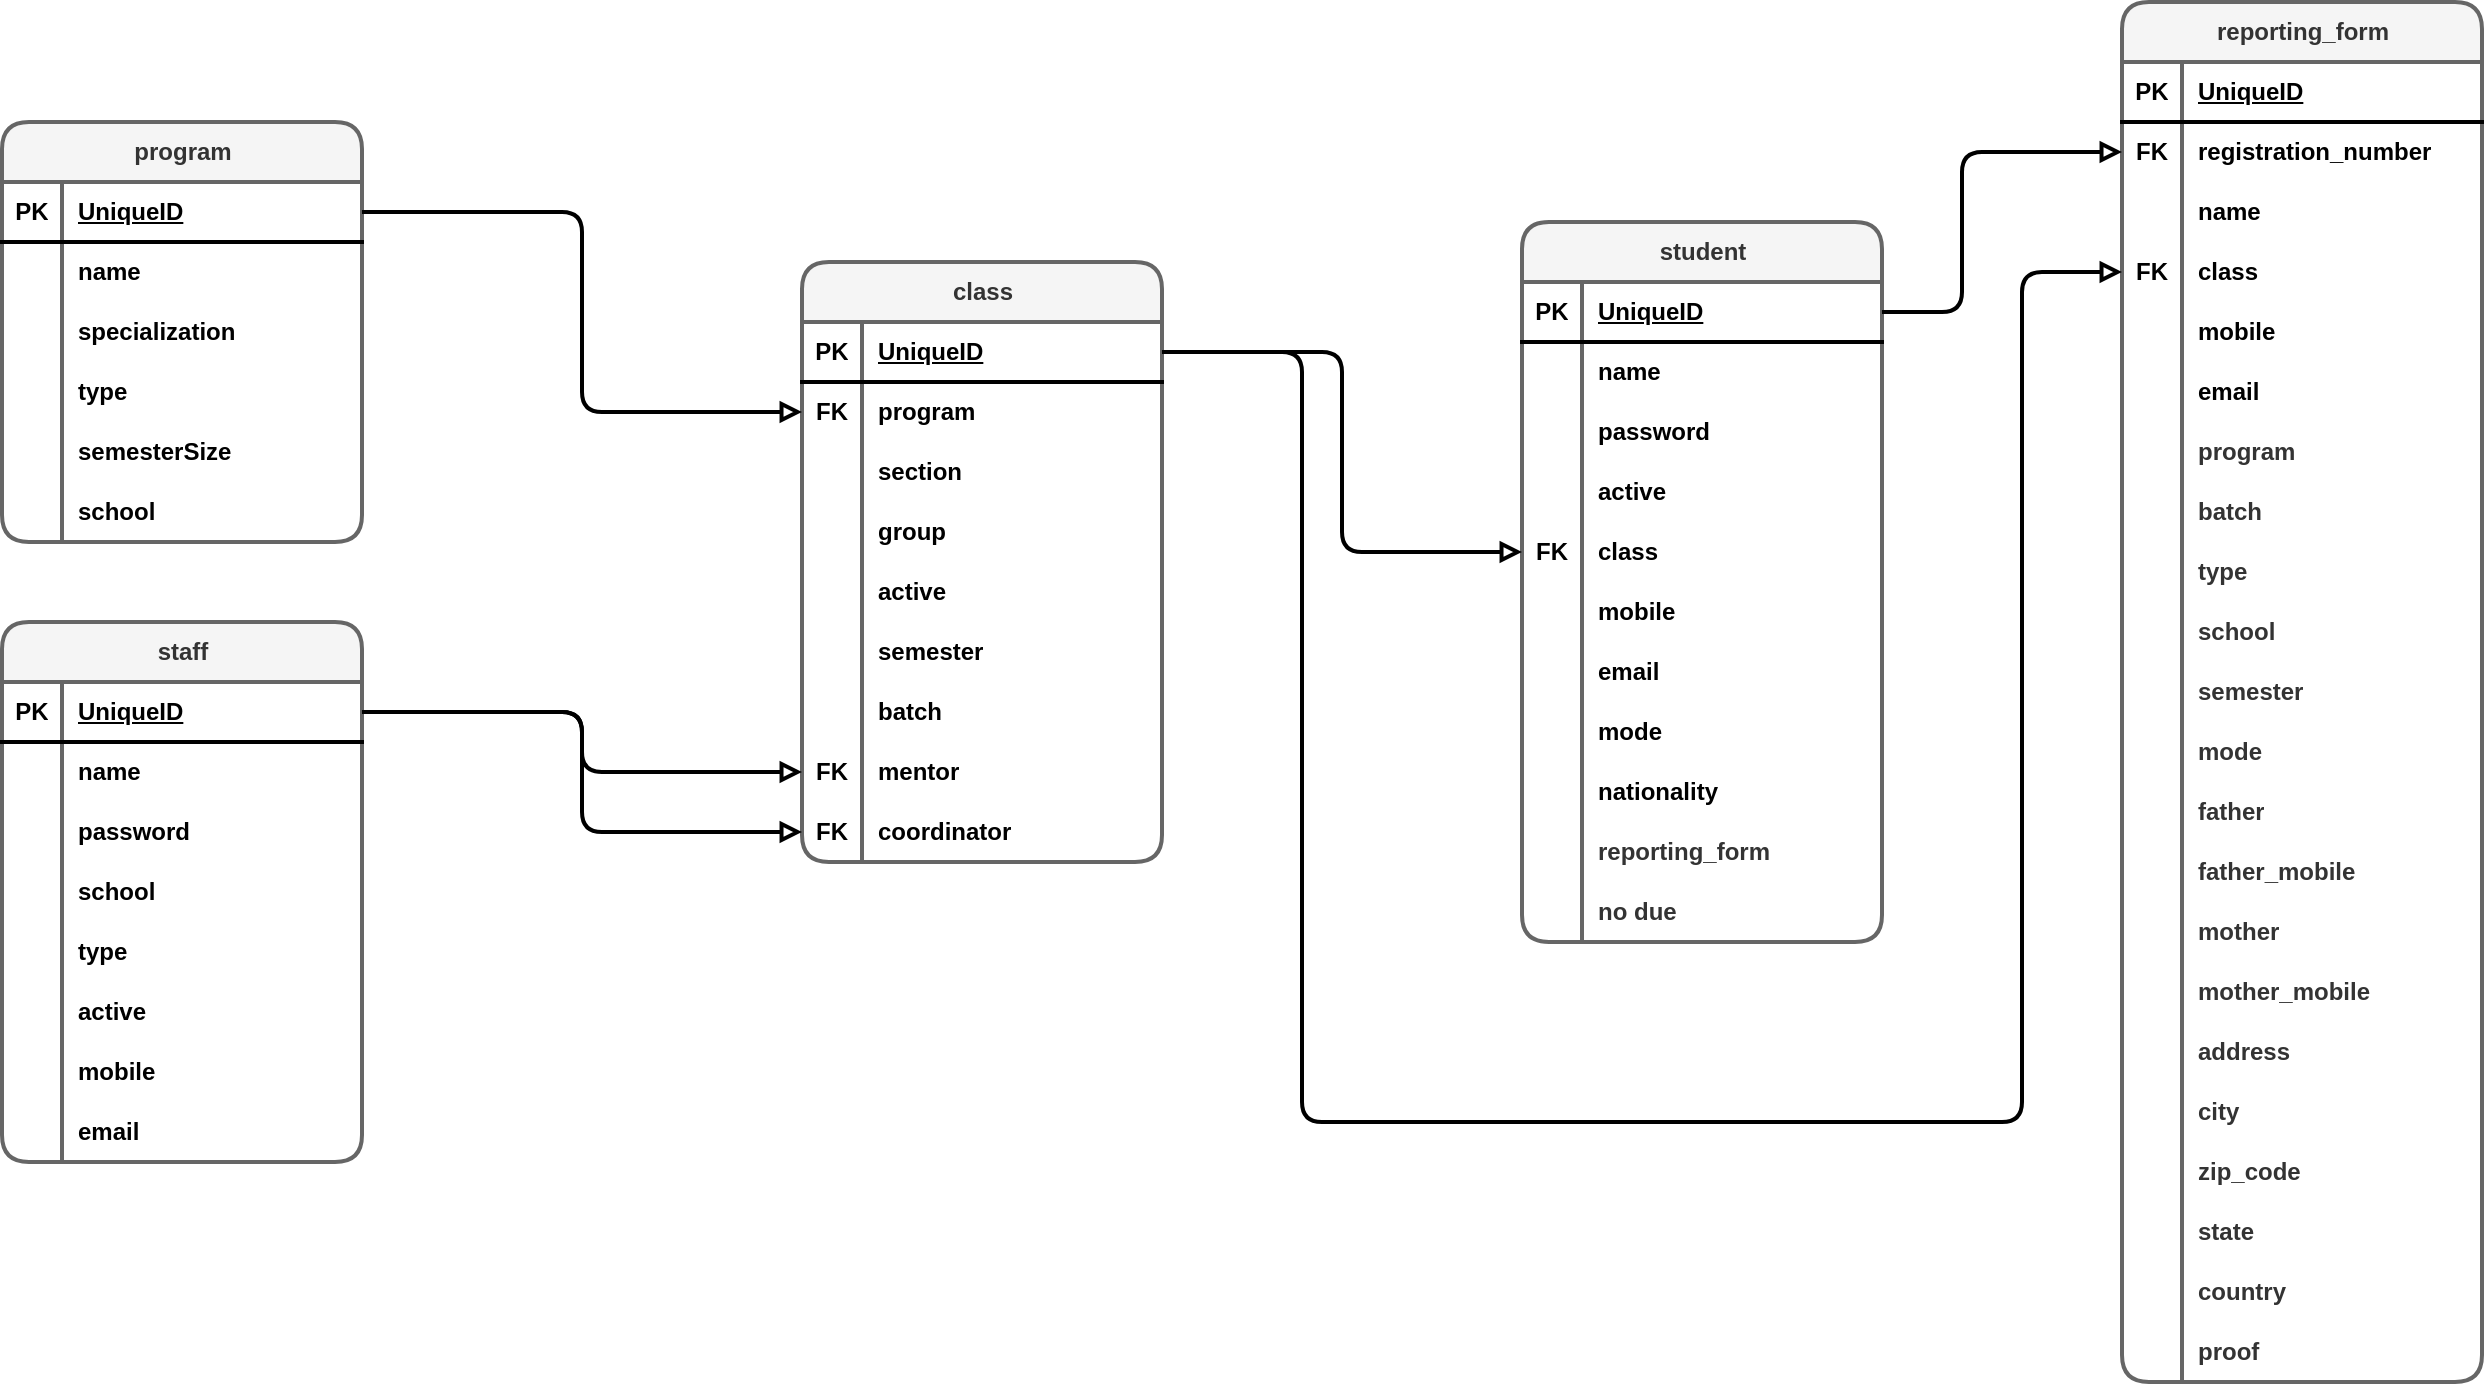 <mxfile version="24.2.1" type="github">
  <diagram name="Page-1" id="ZDNNRLV603nkIxV9F6Sn">
    <mxGraphModel dx="2284" dy="831" grid="1" gridSize="10" guides="1" tooltips="1" connect="1" arrows="1" fold="1" page="0" pageScale="1" pageWidth="850" pageHeight="1100" math="0" shadow="0">
      <root>
        <mxCell id="0" />
        <mxCell id="1" parent="0" />
        <mxCell id="JDPoeaviNPdA7aaqJgDD-18" value="program" style="shape=table;startSize=30;container=1;collapsible=1;childLayout=tableLayout;fixedRows=1;rowLines=0;fontStyle=1;align=center;resizeLast=1;html=1;rounded=1;strokeColor=#666666;strokeWidth=2;verticalAlign=middle;fontFamily=Helvetica;fontSize=12;fontColor=#333333;fillColor=#f5f5f5;" parent="1" vertex="1">
          <mxGeometry x="-150" y="110" width="180" height="210" as="geometry" />
        </mxCell>
        <mxCell id="JDPoeaviNPdA7aaqJgDD-19" value="" style="shape=tableRow;horizontal=0;startSize=0;swimlaneHead=0;swimlaneBody=0;fillColor=none;collapsible=0;dropTarget=0;points=[[0,0.5],[1,0.5]];portConstraint=eastwest;top=0;left=0;right=0;bottom=1;rounded=1;strokeColor=default;strokeWidth=2;align=center;verticalAlign=middle;fontFamily=Helvetica;fontSize=12;fontColor=default;fontStyle=1;" parent="JDPoeaviNPdA7aaqJgDD-18" vertex="1">
          <mxGeometry y="30" width="180" height="30" as="geometry" />
        </mxCell>
        <mxCell id="JDPoeaviNPdA7aaqJgDD-20" value="PK" style="shape=partialRectangle;connectable=0;fillColor=none;top=0;left=0;bottom=0;right=0;fontStyle=1;overflow=hidden;whiteSpace=wrap;html=1;rounded=1;strokeColor=default;strokeWidth=2;align=center;verticalAlign=middle;fontFamily=Helvetica;fontSize=12;fontColor=default;" parent="JDPoeaviNPdA7aaqJgDD-19" vertex="1">
          <mxGeometry width="30" height="30" as="geometry">
            <mxRectangle width="30" height="30" as="alternateBounds" />
          </mxGeometry>
        </mxCell>
        <mxCell id="JDPoeaviNPdA7aaqJgDD-21" value="UniqueID" style="shape=partialRectangle;connectable=0;fillColor=none;top=0;left=0;bottom=0;right=0;align=left;spacingLeft=6;fontStyle=5;overflow=hidden;whiteSpace=wrap;html=1;rounded=1;strokeColor=default;strokeWidth=2;verticalAlign=middle;fontFamily=Helvetica;fontSize=12;fontColor=default;" parent="JDPoeaviNPdA7aaqJgDD-19" vertex="1">
          <mxGeometry x="30" width="150" height="30" as="geometry">
            <mxRectangle width="150" height="30" as="alternateBounds" />
          </mxGeometry>
        </mxCell>
        <mxCell id="JDPoeaviNPdA7aaqJgDD-22" value="" style="shape=tableRow;horizontal=0;startSize=0;swimlaneHead=0;swimlaneBody=0;fillColor=none;collapsible=0;dropTarget=0;points=[[0,0.5],[1,0.5]];portConstraint=eastwest;top=0;left=0;right=0;bottom=0;rounded=1;strokeColor=default;strokeWidth=2;align=center;verticalAlign=middle;fontFamily=Helvetica;fontSize=12;fontColor=default;fontStyle=1;" parent="JDPoeaviNPdA7aaqJgDD-18" vertex="1">
          <mxGeometry y="60" width="180" height="30" as="geometry" />
        </mxCell>
        <mxCell id="JDPoeaviNPdA7aaqJgDD-23" value="" style="shape=partialRectangle;connectable=0;fillColor=none;top=0;left=0;bottom=0;right=0;editable=1;overflow=hidden;whiteSpace=wrap;html=1;rounded=1;strokeColor=default;strokeWidth=2;align=center;verticalAlign=middle;fontFamily=Helvetica;fontSize=12;fontColor=default;fontStyle=1;" parent="JDPoeaviNPdA7aaqJgDD-22" vertex="1">
          <mxGeometry width="30" height="30" as="geometry">
            <mxRectangle width="30" height="30" as="alternateBounds" />
          </mxGeometry>
        </mxCell>
        <mxCell id="JDPoeaviNPdA7aaqJgDD-24" value="name" style="shape=partialRectangle;connectable=0;fillColor=none;top=0;left=0;bottom=0;right=0;align=left;spacingLeft=6;overflow=hidden;whiteSpace=wrap;html=1;rounded=1;strokeColor=default;strokeWidth=2;verticalAlign=middle;fontFamily=Helvetica;fontSize=12;fontColor=default;fontStyle=1;" parent="JDPoeaviNPdA7aaqJgDD-22" vertex="1">
          <mxGeometry x="30" width="150" height="30" as="geometry">
            <mxRectangle width="150" height="30" as="alternateBounds" />
          </mxGeometry>
        </mxCell>
        <mxCell id="wRacUid4GrtlU40u_X5A-7" value="" style="shape=tableRow;horizontal=0;startSize=0;swimlaneHead=0;swimlaneBody=0;fillColor=none;collapsible=0;dropTarget=0;points=[[0,0.5],[1,0.5]];portConstraint=eastwest;top=0;left=0;right=0;bottom=0;rounded=1;strokeColor=default;strokeWidth=2;align=center;verticalAlign=middle;fontFamily=Helvetica;fontSize=12;fontColor=default;fontStyle=1;" parent="JDPoeaviNPdA7aaqJgDD-18" vertex="1">
          <mxGeometry y="90" width="180" height="30" as="geometry" />
        </mxCell>
        <mxCell id="wRacUid4GrtlU40u_X5A-8" value="" style="shape=partialRectangle;connectable=0;fillColor=none;top=0;left=0;bottom=0;right=0;editable=1;overflow=hidden;whiteSpace=wrap;html=1;rounded=1;strokeColor=default;strokeWidth=2;align=center;verticalAlign=middle;fontFamily=Helvetica;fontSize=12;fontColor=default;fontStyle=1;" parent="wRacUid4GrtlU40u_X5A-7" vertex="1">
          <mxGeometry width="30" height="30" as="geometry">
            <mxRectangle width="30" height="30" as="alternateBounds" />
          </mxGeometry>
        </mxCell>
        <mxCell id="wRacUid4GrtlU40u_X5A-9" value="specialization" style="shape=partialRectangle;connectable=0;fillColor=none;top=0;left=0;bottom=0;right=0;align=left;spacingLeft=6;overflow=hidden;whiteSpace=wrap;html=1;rounded=1;strokeColor=default;strokeWidth=2;verticalAlign=middle;fontFamily=Helvetica;fontSize=12;fontColor=default;fontStyle=1;" parent="wRacUid4GrtlU40u_X5A-7" vertex="1">
          <mxGeometry x="30" width="150" height="30" as="geometry">
            <mxRectangle width="150" height="30" as="alternateBounds" />
          </mxGeometry>
        </mxCell>
        <mxCell id="wRacUid4GrtlU40u_X5A-97" value="" style="shape=tableRow;horizontal=0;startSize=0;swimlaneHead=0;swimlaneBody=0;fillColor=none;collapsible=0;dropTarget=0;points=[[0,0.5],[1,0.5]];portConstraint=eastwest;top=0;left=0;right=0;bottom=0;rounded=1;strokeColor=default;strokeWidth=2;align=center;verticalAlign=middle;fontFamily=Helvetica;fontSize=12;fontColor=default;fontStyle=1;" parent="JDPoeaviNPdA7aaqJgDD-18" vertex="1">
          <mxGeometry y="120" width="180" height="30" as="geometry" />
        </mxCell>
        <mxCell id="wRacUid4GrtlU40u_X5A-98" value="" style="shape=partialRectangle;connectable=0;fillColor=none;top=0;left=0;bottom=0;right=0;editable=1;overflow=hidden;whiteSpace=wrap;html=1;rounded=1;strokeColor=default;strokeWidth=2;align=center;verticalAlign=middle;fontFamily=Helvetica;fontSize=12;fontColor=default;fontStyle=1;" parent="wRacUid4GrtlU40u_X5A-97" vertex="1">
          <mxGeometry width="30" height="30" as="geometry">
            <mxRectangle width="30" height="30" as="alternateBounds" />
          </mxGeometry>
        </mxCell>
        <mxCell id="wRacUid4GrtlU40u_X5A-99" value="type" style="shape=partialRectangle;connectable=0;fillColor=none;top=0;left=0;bottom=0;right=0;align=left;spacingLeft=6;overflow=hidden;whiteSpace=wrap;html=1;rounded=1;strokeColor=default;strokeWidth=2;verticalAlign=middle;fontFamily=Helvetica;fontSize=12;fontColor=default;fontStyle=1;" parent="wRacUid4GrtlU40u_X5A-97" vertex="1">
          <mxGeometry x="30" width="150" height="30" as="geometry">
            <mxRectangle width="150" height="30" as="alternateBounds" />
          </mxGeometry>
        </mxCell>
        <mxCell id="JDPoeaviNPdA7aaqJgDD-25" value="" style="shape=tableRow;horizontal=0;startSize=0;swimlaneHead=0;swimlaneBody=0;fillColor=none;collapsible=0;dropTarget=0;points=[[0,0.5],[1,0.5]];portConstraint=eastwest;top=0;left=0;right=0;bottom=0;rounded=1;strokeColor=default;strokeWidth=2;align=center;verticalAlign=middle;fontFamily=Helvetica;fontSize=12;fontColor=default;fontStyle=1;" parent="JDPoeaviNPdA7aaqJgDD-18" vertex="1">
          <mxGeometry y="150" width="180" height="30" as="geometry" />
        </mxCell>
        <mxCell id="JDPoeaviNPdA7aaqJgDD-26" value="" style="shape=partialRectangle;connectable=0;fillColor=none;top=0;left=0;bottom=0;right=0;editable=1;overflow=hidden;whiteSpace=wrap;html=1;rounded=1;strokeColor=default;strokeWidth=2;align=center;verticalAlign=middle;fontFamily=Helvetica;fontSize=12;fontColor=default;fontStyle=1;" parent="JDPoeaviNPdA7aaqJgDD-25" vertex="1">
          <mxGeometry width="30" height="30" as="geometry">
            <mxRectangle width="30" height="30" as="alternateBounds" />
          </mxGeometry>
        </mxCell>
        <mxCell id="JDPoeaviNPdA7aaqJgDD-27" value="semesterSize" style="shape=partialRectangle;connectable=0;fillColor=none;top=0;left=0;bottom=0;right=0;align=left;spacingLeft=6;overflow=hidden;whiteSpace=wrap;html=1;rounded=1;strokeColor=default;strokeWidth=2;verticalAlign=middle;fontFamily=Helvetica;fontSize=12;fontColor=default;fontStyle=1;" parent="JDPoeaviNPdA7aaqJgDD-25" vertex="1">
          <mxGeometry x="30" width="150" height="30" as="geometry">
            <mxRectangle width="150" height="30" as="alternateBounds" />
          </mxGeometry>
        </mxCell>
        <mxCell id="wRacUid4GrtlU40u_X5A-69" value="" style="shape=tableRow;horizontal=0;startSize=0;swimlaneHead=0;swimlaneBody=0;fillColor=none;collapsible=0;dropTarget=0;points=[[0,0.5],[1,0.5]];portConstraint=eastwest;top=0;left=0;right=0;bottom=0;rounded=1;strokeColor=default;strokeWidth=2;align=center;verticalAlign=middle;fontFamily=Helvetica;fontSize=12;fontColor=default;fontStyle=1;" parent="JDPoeaviNPdA7aaqJgDD-18" vertex="1">
          <mxGeometry y="180" width="180" height="30" as="geometry" />
        </mxCell>
        <mxCell id="wRacUid4GrtlU40u_X5A-70" value="" style="shape=partialRectangle;connectable=0;fillColor=none;top=0;left=0;bottom=0;right=0;editable=1;overflow=hidden;whiteSpace=wrap;html=1;rounded=1;strokeColor=default;strokeWidth=2;align=center;verticalAlign=middle;fontFamily=Helvetica;fontSize=12;fontColor=default;fontStyle=1;" parent="wRacUid4GrtlU40u_X5A-69" vertex="1">
          <mxGeometry width="30" height="30" as="geometry">
            <mxRectangle width="30" height="30" as="alternateBounds" />
          </mxGeometry>
        </mxCell>
        <mxCell id="wRacUid4GrtlU40u_X5A-71" value="school" style="shape=partialRectangle;connectable=0;fillColor=none;top=0;left=0;bottom=0;right=0;align=left;spacingLeft=6;overflow=hidden;whiteSpace=wrap;html=1;rounded=1;strokeColor=default;strokeWidth=2;verticalAlign=middle;fontFamily=Helvetica;fontSize=12;fontColor=default;fontStyle=1;" parent="wRacUid4GrtlU40u_X5A-69" vertex="1">
          <mxGeometry x="30" width="150" height="30" as="geometry">
            <mxRectangle width="150" height="30" as="alternateBounds" />
          </mxGeometry>
        </mxCell>
        <mxCell id="JDPoeaviNPdA7aaqJgDD-31" value="staff" style="shape=table;startSize=30;container=1;collapsible=1;childLayout=tableLayout;fixedRows=1;rowLines=0;fontStyle=1;align=center;resizeLast=1;html=1;rounded=1;strokeColor=#666666;strokeWidth=2;verticalAlign=middle;fontFamily=Helvetica;fontSize=12;fontColor=#333333;fillColor=#f5f5f5;" parent="1" vertex="1">
          <mxGeometry x="-150" y="360" width="180" height="270" as="geometry" />
        </mxCell>
        <mxCell id="JDPoeaviNPdA7aaqJgDD-32" value="" style="shape=tableRow;horizontal=0;startSize=0;swimlaneHead=0;swimlaneBody=0;fillColor=none;collapsible=0;dropTarget=0;points=[[0,0.5],[1,0.5]];portConstraint=eastwest;top=0;left=0;right=0;bottom=1;rounded=1;strokeColor=default;strokeWidth=2;align=center;verticalAlign=middle;fontFamily=Helvetica;fontSize=12;fontColor=default;fontStyle=1;" parent="JDPoeaviNPdA7aaqJgDD-31" vertex="1">
          <mxGeometry y="30" width="180" height="30" as="geometry" />
        </mxCell>
        <mxCell id="JDPoeaviNPdA7aaqJgDD-33" value="PK" style="shape=partialRectangle;connectable=0;fillColor=none;top=0;left=0;bottom=0;right=0;fontStyle=1;overflow=hidden;whiteSpace=wrap;html=1;rounded=1;strokeColor=default;strokeWidth=2;align=center;verticalAlign=middle;fontFamily=Helvetica;fontSize=12;fontColor=default;" parent="JDPoeaviNPdA7aaqJgDD-32" vertex="1">
          <mxGeometry width="30" height="30" as="geometry">
            <mxRectangle width="30" height="30" as="alternateBounds" />
          </mxGeometry>
        </mxCell>
        <mxCell id="JDPoeaviNPdA7aaqJgDD-34" value="UniqueID" style="shape=partialRectangle;connectable=0;fillColor=none;top=0;left=0;bottom=0;right=0;align=left;spacingLeft=6;fontStyle=5;overflow=hidden;whiteSpace=wrap;html=1;rounded=1;strokeColor=default;strokeWidth=2;verticalAlign=middle;fontFamily=Helvetica;fontSize=12;fontColor=default;" parent="JDPoeaviNPdA7aaqJgDD-32" vertex="1">
          <mxGeometry x="30" width="150" height="30" as="geometry">
            <mxRectangle width="150" height="30" as="alternateBounds" />
          </mxGeometry>
        </mxCell>
        <mxCell id="JDPoeaviNPdA7aaqJgDD-35" value="" style="shape=tableRow;horizontal=0;startSize=0;swimlaneHead=0;swimlaneBody=0;fillColor=none;collapsible=0;dropTarget=0;points=[[0,0.5],[1,0.5]];portConstraint=eastwest;top=0;left=0;right=0;bottom=0;rounded=1;strokeColor=default;strokeWidth=2;align=center;verticalAlign=middle;fontFamily=Helvetica;fontSize=12;fontColor=default;fontStyle=1;" parent="JDPoeaviNPdA7aaqJgDD-31" vertex="1">
          <mxGeometry y="60" width="180" height="30" as="geometry" />
        </mxCell>
        <mxCell id="JDPoeaviNPdA7aaqJgDD-36" value="" style="shape=partialRectangle;connectable=0;fillColor=none;top=0;left=0;bottom=0;right=0;editable=1;overflow=hidden;whiteSpace=wrap;html=1;rounded=1;strokeColor=default;strokeWidth=2;align=center;verticalAlign=middle;fontFamily=Helvetica;fontSize=12;fontColor=default;fontStyle=1;" parent="JDPoeaviNPdA7aaqJgDD-35" vertex="1">
          <mxGeometry width="30" height="30" as="geometry">
            <mxRectangle width="30" height="30" as="alternateBounds" />
          </mxGeometry>
        </mxCell>
        <mxCell id="JDPoeaviNPdA7aaqJgDD-37" value="name" style="shape=partialRectangle;connectable=0;fillColor=none;top=0;left=0;bottom=0;right=0;align=left;spacingLeft=6;overflow=hidden;whiteSpace=wrap;html=1;rounded=1;strokeColor=default;strokeWidth=2;verticalAlign=middle;fontFamily=Helvetica;fontSize=12;fontColor=default;fontStyle=1;" parent="JDPoeaviNPdA7aaqJgDD-35" vertex="1">
          <mxGeometry x="30" width="150" height="30" as="geometry">
            <mxRectangle width="150" height="30" as="alternateBounds" />
          </mxGeometry>
        </mxCell>
        <mxCell id="JDPoeaviNPdA7aaqJgDD-38" value="" style="shape=tableRow;horizontal=0;startSize=0;swimlaneHead=0;swimlaneBody=0;fillColor=none;collapsible=0;dropTarget=0;points=[[0,0.5],[1,0.5]];portConstraint=eastwest;top=0;left=0;right=0;bottom=0;rounded=1;strokeColor=default;strokeWidth=2;align=center;verticalAlign=middle;fontFamily=Helvetica;fontSize=12;fontColor=default;fontStyle=1;" parent="JDPoeaviNPdA7aaqJgDD-31" vertex="1">
          <mxGeometry y="90" width="180" height="30" as="geometry" />
        </mxCell>
        <mxCell id="JDPoeaviNPdA7aaqJgDD-39" value="" style="shape=partialRectangle;connectable=0;fillColor=none;top=0;left=0;bottom=0;right=0;editable=1;overflow=hidden;whiteSpace=wrap;html=1;rounded=1;strokeColor=default;strokeWidth=2;align=center;verticalAlign=middle;fontFamily=Helvetica;fontSize=12;fontColor=default;fontStyle=1;" parent="JDPoeaviNPdA7aaqJgDD-38" vertex="1">
          <mxGeometry width="30" height="30" as="geometry">
            <mxRectangle width="30" height="30" as="alternateBounds" />
          </mxGeometry>
        </mxCell>
        <mxCell id="JDPoeaviNPdA7aaqJgDD-40" value="password" style="shape=partialRectangle;connectable=0;fillColor=none;top=0;left=0;bottom=0;right=0;align=left;spacingLeft=6;overflow=hidden;whiteSpace=wrap;html=1;rounded=1;strokeColor=default;strokeWidth=2;verticalAlign=middle;fontFamily=Helvetica;fontSize=12;fontColor=default;fontStyle=1;" parent="JDPoeaviNPdA7aaqJgDD-38" vertex="1">
          <mxGeometry x="30" width="150" height="30" as="geometry">
            <mxRectangle width="150" height="30" as="alternateBounds" />
          </mxGeometry>
        </mxCell>
        <mxCell id="wRacUid4GrtlU40u_X5A-66" value="" style="shape=tableRow;horizontal=0;startSize=0;swimlaneHead=0;swimlaneBody=0;fillColor=none;collapsible=0;dropTarget=0;points=[[0,0.5],[1,0.5]];portConstraint=eastwest;top=0;left=0;right=0;bottom=0;rounded=1;strokeColor=default;strokeWidth=2;align=center;verticalAlign=middle;fontFamily=Helvetica;fontSize=12;fontColor=default;fontStyle=1;" parent="JDPoeaviNPdA7aaqJgDD-31" vertex="1">
          <mxGeometry y="120" width="180" height="30" as="geometry" />
        </mxCell>
        <mxCell id="wRacUid4GrtlU40u_X5A-67" value="" style="shape=partialRectangle;connectable=0;fillColor=none;top=0;left=0;bottom=0;right=0;editable=1;overflow=hidden;whiteSpace=wrap;html=1;rounded=1;strokeColor=default;strokeWidth=2;align=center;verticalAlign=middle;fontFamily=Helvetica;fontSize=12;fontColor=default;fontStyle=1;" parent="wRacUid4GrtlU40u_X5A-66" vertex="1">
          <mxGeometry width="30" height="30" as="geometry">
            <mxRectangle width="30" height="30" as="alternateBounds" />
          </mxGeometry>
        </mxCell>
        <mxCell id="wRacUid4GrtlU40u_X5A-68" value="school" style="shape=partialRectangle;connectable=0;fillColor=none;top=0;left=0;bottom=0;right=0;align=left;spacingLeft=6;overflow=hidden;whiteSpace=wrap;html=1;rounded=1;strokeColor=default;strokeWidth=2;verticalAlign=middle;fontFamily=Helvetica;fontSize=12;fontColor=default;fontStyle=1;" parent="wRacUid4GrtlU40u_X5A-66" vertex="1">
          <mxGeometry x="30" width="150" height="30" as="geometry">
            <mxRectangle width="150" height="30" as="alternateBounds" />
          </mxGeometry>
        </mxCell>
        <mxCell id="CuE1meKzxwOfA0reKoxn-1" value="" style="shape=tableRow;horizontal=0;startSize=0;swimlaneHead=0;swimlaneBody=0;fillColor=none;collapsible=0;dropTarget=0;points=[[0,0.5],[1,0.5]];portConstraint=eastwest;top=0;left=0;right=0;bottom=0;rounded=1;strokeColor=default;strokeWidth=2;align=center;verticalAlign=middle;fontFamily=Helvetica;fontSize=12;fontColor=default;fontStyle=1;" parent="JDPoeaviNPdA7aaqJgDD-31" vertex="1">
          <mxGeometry y="150" width="180" height="30" as="geometry" />
        </mxCell>
        <mxCell id="CuE1meKzxwOfA0reKoxn-2" value="" style="shape=partialRectangle;connectable=0;fillColor=none;top=0;left=0;bottom=0;right=0;editable=1;overflow=hidden;whiteSpace=wrap;html=1;rounded=1;strokeColor=default;strokeWidth=2;align=center;verticalAlign=middle;fontFamily=Helvetica;fontSize=12;fontColor=default;fontStyle=1;" parent="CuE1meKzxwOfA0reKoxn-1" vertex="1">
          <mxGeometry width="30" height="30" as="geometry">
            <mxRectangle width="30" height="30" as="alternateBounds" />
          </mxGeometry>
        </mxCell>
        <mxCell id="CuE1meKzxwOfA0reKoxn-3" value="type" style="shape=partialRectangle;connectable=0;fillColor=none;top=0;left=0;bottom=0;right=0;align=left;spacingLeft=6;overflow=hidden;whiteSpace=wrap;html=1;rounded=1;strokeColor=default;strokeWidth=2;verticalAlign=middle;fontFamily=Helvetica;fontSize=12;fontColor=default;fontStyle=1;" parent="CuE1meKzxwOfA0reKoxn-1" vertex="1">
          <mxGeometry x="30" width="150" height="30" as="geometry">
            <mxRectangle width="150" height="30" as="alternateBounds" />
          </mxGeometry>
        </mxCell>
        <mxCell id="wRacUid4GrtlU40u_X5A-10" value="" style="shape=tableRow;horizontal=0;startSize=0;swimlaneHead=0;swimlaneBody=0;fillColor=none;collapsible=0;dropTarget=0;points=[[0,0.5],[1,0.5]];portConstraint=eastwest;top=0;left=0;right=0;bottom=0;rounded=1;strokeColor=default;strokeWidth=2;align=center;verticalAlign=middle;fontFamily=Helvetica;fontSize=12;fontColor=default;fontStyle=1;" parent="JDPoeaviNPdA7aaqJgDD-31" vertex="1">
          <mxGeometry y="180" width="180" height="30" as="geometry" />
        </mxCell>
        <mxCell id="wRacUid4GrtlU40u_X5A-11" value="" style="shape=partialRectangle;connectable=0;fillColor=none;top=0;left=0;bottom=0;right=0;editable=1;overflow=hidden;whiteSpace=wrap;html=1;rounded=1;strokeColor=default;strokeWidth=2;align=center;verticalAlign=middle;fontFamily=Helvetica;fontSize=12;fontColor=default;fontStyle=1;" parent="wRacUid4GrtlU40u_X5A-10" vertex="1">
          <mxGeometry width="30" height="30" as="geometry">
            <mxRectangle width="30" height="30" as="alternateBounds" />
          </mxGeometry>
        </mxCell>
        <mxCell id="wRacUid4GrtlU40u_X5A-12" value="active" style="shape=partialRectangle;connectable=0;fillColor=none;top=0;left=0;bottom=0;right=0;align=left;spacingLeft=6;overflow=hidden;whiteSpace=wrap;html=1;rounded=1;strokeColor=default;strokeWidth=2;verticalAlign=middle;fontFamily=Helvetica;fontSize=12;fontColor=default;fontStyle=1;" parent="wRacUid4GrtlU40u_X5A-10" vertex="1">
          <mxGeometry x="30" width="150" height="30" as="geometry">
            <mxRectangle width="150" height="30" as="alternateBounds" />
          </mxGeometry>
        </mxCell>
        <mxCell id="wRacUid4GrtlU40u_X5A-81" value="" style="shape=tableRow;horizontal=0;startSize=0;swimlaneHead=0;swimlaneBody=0;fillColor=none;collapsible=0;dropTarget=0;points=[[0,0.5],[1,0.5]];portConstraint=eastwest;top=0;left=0;right=0;bottom=0;rounded=1;strokeColor=default;strokeWidth=2;align=center;verticalAlign=middle;fontFamily=Helvetica;fontSize=12;fontColor=default;fontStyle=1;" parent="JDPoeaviNPdA7aaqJgDD-31" vertex="1">
          <mxGeometry y="210" width="180" height="30" as="geometry" />
        </mxCell>
        <mxCell id="wRacUid4GrtlU40u_X5A-82" value="" style="shape=partialRectangle;connectable=0;fillColor=none;top=0;left=0;bottom=0;right=0;editable=1;overflow=hidden;whiteSpace=wrap;html=1;rounded=1;strokeColor=default;strokeWidth=2;align=center;verticalAlign=middle;fontFamily=Helvetica;fontSize=12;fontColor=default;fontStyle=1;" parent="wRacUid4GrtlU40u_X5A-81" vertex="1">
          <mxGeometry width="30" height="30" as="geometry">
            <mxRectangle width="30" height="30" as="alternateBounds" />
          </mxGeometry>
        </mxCell>
        <mxCell id="wRacUid4GrtlU40u_X5A-83" value="mobile" style="shape=partialRectangle;connectable=0;fillColor=none;top=0;left=0;bottom=0;right=0;align=left;spacingLeft=6;overflow=hidden;whiteSpace=wrap;html=1;rounded=1;strokeColor=default;strokeWidth=2;verticalAlign=middle;fontFamily=Helvetica;fontSize=12;fontColor=default;fontStyle=1;" parent="wRacUid4GrtlU40u_X5A-81" vertex="1">
          <mxGeometry x="30" width="150" height="30" as="geometry">
            <mxRectangle width="150" height="30" as="alternateBounds" />
          </mxGeometry>
        </mxCell>
        <mxCell id="wRacUid4GrtlU40u_X5A-87" value="" style="shape=tableRow;horizontal=0;startSize=0;swimlaneHead=0;swimlaneBody=0;fillColor=none;collapsible=0;dropTarget=0;points=[[0,0.5],[1,0.5]];portConstraint=eastwest;top=0;left=0;right=0;bottom=0;rounded=1;strokeColor=default;strokeWidth=2;align=center;verticalAlign=middle;fontFamily=Helvetica;fontSize=12;fontColor=default;fontStyle=1;" parent="JDPoeaviNPdA7aaqJgDD-31" vertex="1">
          <mxGeometry y="240" width="180" height="30" as="geometry" />
        </mxCell>
        <mxCell id="wRacUid4GrtlU40u_X5A-88" value="" style="shape=partialRectangle;connectable=0;fillColor=none;top=0;left=0;bottom=0;right=0;editable=1;overflow=hidden;whiteSpace=wrap;html=1;rounded=1;strokeColor=default;strokeWidth=2;align=center;verticalAlign=middle;fontFamily=Helvetica;fontSize=12;fontColor=default;fontStyle=1;" parent="wRacUid4GrtlU40u_X5A-87" vertex="1">
          <mxGeometry width="30" height="30" as="geometry">
            <mxRectangle width="30" height="30" as="alternateBounds" />
          </mxGeometry>
        </mxCell>
        <mxCell id="wRacUid4GrtlU40u_X5A-89" value="email" style="shape=partialRectangle;connectable=0;fillColor=none;top=0;left=0;bottom=0;right=0;align=left;spacingLeft=6;overflow=hidden;whiteSpace=wrap;html=1;rounded=1;strokeColor=default;strokeWidth=2;verticalAlign=middle;fontFamily=Helvetica;fontSize=12;fontColor=default;fontStyle=1;" parent="wRacUid4GrtlU40u_X5A-87" vertex="1">
          <mxGeometry x="30" width="150" height="30" as="geometry">
            <mxRectangle width="150" height="30" as="alternateBounds" />
          </mxGeometry>
        </mxCell>
        <mxCell id="JDPoeaviNPdA7aaqJgDD-41" value="class" style="shape=table;startSize=30;container=1;collapsible=1;childLayout=tableLayout;fixedRows=1;rowLines=0;fontStyle=1;align=center;resizeLast=1;html=1;rounded=1;strokeColor=#666666;strokeWidth=2;verticalAlign=middle;fontFamily=Helvetica;fontSize=12;fontColor=#333333;fillColor=#f5f5f5;shadow=0;" parent="1" vertex="1">
          <mxGeometry x="250" y="180" width="180" height="300" as="geometry" />
        </mxCell>
        <mxCell id="JDPoeaviNPdA7aaqJgDD-42" value="" style="shape=tableRow;horizontal=0;startSize=0;swimlaneHead=0;swimlaneBody=0;fillColor=none;collapsible=0;dropTarget=0;points=[[0,0.5],[1,0.5]];portConstraint=eastwest;top=0;left=0;right=0;bottom=1;rounded=1;strokeColor=default;strokeWidth=2;align=center;verticalAlign=middle;fontFamily=Helvetica;fontSize=12;fontColor=default;fontStyle=1;" parent="JDPoeaviNPdA7aaqJgDD-41" vertex="1">
          <mxGeometry y="30" width="180" height="30" as="geometry" />
        </mxCell>
        <mxCell id="JDPoeaviNPdA7aaqJgDD-43" value="PK" style="shape=partialRectangle;connectable=0;fillColor=none;top=0;left=0;bottom=0;right=0;fontStyle=1;overflow=hidden;whiteSpace=wrap;html=1;rounded=1;strokeColor=default;strokeWidth=2;align=center;verticalAlign=middle;fontFamily=Helvetica;fontSize=12;fontColor=default;" parent="JDPoeaviNPdA7aaqJgDD-42" vertex="1">
          <mxGeometry width="30" height="30" as="geometry">
            <mxRectangle width="30" height="30" as="alternateBounds" />
          </mxGeometry>
        </mxCell>
        <mxCell id="JDPoeaviNPdA7aaqJgDD-44" value="UniqueID" style="shape=partialRectangle;connectable=0;fillColor=none;top=0;left=0;bottom=0;right=0;align=left;spacingLeft=6;fontStyle=5;overflow=hidden;whiteSpace=wrap;html=1;rounded=1;strokeColor=default;strokeWidth=2;verticalAlign=middle;fontFamily=Helvetica;fontSize=12;fontColor=default;" parent="JDPoeaviNPdA7aaqJgDD-42" vertex="1">
          <mxGeometry x="30" width="150" height="30" as="geometry">
            <mxRectangle width="150" height="30" as="alternateBounds" />
          </mxGeometry>
        </mxCell>
        <mxCell id="JDPoeaviNPdA7aaqJgDD-45" value="" style="shape=tableRow;horizontal=0;startSize=0;swimlaneHead=0;swimlaneBody=0;fillColor=none;collapsible=0;dropTarget=0;points=[[0,0.5],[1,0.5]];portConstraint=eastwest;top=0;left=0;right=0;bottom=0;rounded=1;strokeColor=default;strokeWidth=2;align=center;verticalAlign=middle;fontFamily=Helvetica;fontSize=12;fontColor=default;fontStyle=1;" parent="JDPoeaviNPdA7aaqJgDD-41" vertex="1">
          <mxGeometry y="60" width="180" height="30" as="geometry" />
        </mxCell>
        <mxCell id="JDPoeaviNPdA7aaqJgDD-46" value="FK" style="shape=partialRectangle;connectable=0;fillColor=none;top=0;left=0;bottom=0;right=0;editable=1;overflow=hidden;whiteSpace=wrap;html=1;rounded=1;strokeColor=default;strokeWidth=2;align=center;verticalAlign=middle;fontFamily=Helvetica;fontSize=12;fontColor=default;fontStyle=1;" parent="JDPoeaviNPdA7aaqJgDD-45" vertex="1">
          <mxGeometry width="30" height="30" as="geometry">
            <mxRectangle width="30" height="30" as="alternateBounds" />
          </mxGeometry>
        </mxCell>
        <mxCell id="JDPoeaviNPdA7aaqJgDD-47" value="program" style="shape=partialRectangle;connectable=0;fillColor=none;top=0;left=0;bottom=0;right=0;align=left;spacingLeft=6;overflow=hidden;whiteSpace=wrap;html=1;rounded=1;strokeColor=default;strokeWidth=2;verticalAlign=middle;fontFamily=Helvetica;fontSize=12;fontColor=default;fontStyle=1;" parent="JDPoeaviNPdA7aaqJgDD-45" vertex="1">
          <mxGeometry x="30" width="150" height="30" as="geometry">
            <mxRectangle width="150" height="30" as="alternateBounds" />
          </mxGeometry>
        </mxCell>
        <mxCell id="wRacUid4GrtlU40u_X5A-4" value="" style="shape=tableRow;horizontal=0;startSize=0;swimlaneHead=0;swimlaneBody=0;fillColor=none;collapsible=0;dropTarget=0;points=[[0,0.5],[1,0.5]];portConstraint=eastwest;top=0;left=0;right=0;bottom=0;rounded=1;strokeColor=default;strokeWidth=2;align=center;verticalAlign=middle;fontFamily=Helvetica;fontSize=12;fontColor=default;fontStyle=1;" parent="JDPoeaviNPdA7aaqJgDD-41" vertex="1">
          <mxGeometry y="90" width="180" height="30" as="geometry" />
        </mxCell>
        <mxCell id="wRacUid4GrtlU40u_X5A-5" value="" style="shape=partialRectangle;connectable=0;fillColor=none;top=0;left=0;bottom=0;right=0;editable=1;overflow=hidden;whiteSpace=wrap;html=1;rounded=1;strokeColor=default;strokeWidth=2;align=center;verticalAlign=middle;fontFamily=Helvetica;fontSize=12;fontColor=default;fontStyle=1;" parent="wRacUid4GrtlU40u_X5A-4" vertex="1">
          <mxGeometry width="30" height="30" as="geometry">
            <mxRectangle width="30" height="30" as="alternateBounds" />
          </mxGeometry>
        </mxCell>
        <mxCell id="wRacUid4GrtlU40u_X5A-6" value="section" style="shape=partialRectangle;connectable=0;fillColor=none;top=0;left=0;bottom=0;right=0;align=left;spacingLeft=6;overflow=hidden;whiteSpace=wrap;html=1;rounded=1;strokeColor=default;strokeWidth=2;verticalAlign=middle;fontFamily=Helvetica;fontSize=12;fontColor=default;fontStyle=1;" parent="wRacUid4GrtlU40u_X5A-4" vertex="1">
          <mxGeometry x="30" width="150" height="30" as="geometry">
            <mxRectangle width="150" height="30" as="alternateBounds" />
          </mxGeometry>
        </mxCell>
        <mxCell id="JDPoeaviNPdA7aaqJgDD-48" value="" style="shape=tableRow;horizontal=0;startSize=0;swimlaneHead=0;swimlaneBody=0;fillColor=none;collapsible=0;dropTarget=0;points=[[0,0.5],[1,0.5]];portConstraint=eastwest;top=0;left=0;right=0;bottom=0;rounded=1;strokeColor=default;strokeWidth=2;align=center;verticalAlign=middle;fontFamily=Helvetica;fontSize=12;fontColor=default;fontStyle=1;" parent="JDPoeaviNPdA7aaqJgDD-41" vertex="1">
          <mxGeometry y="120" width="180" height="30" as="geometry" />
        </mxCell>
        <mxCell id="JDPoeaviNPdA7aaqJgDD-49" value="" style="shape=partialRectangle;connectable=0;fillColor=none;top=0;left=0;bottom=0;right=0;editable=1;overflow=hidden;whiteSpace=wrap;html=1;rounded=1;strokeColor=default;strokeWidth=2;align=center;verticalAlign=middle;fontFamily=Helvetica;fontSize=12;fontColor=default;fontStyle=1;" parent="JDPoeaviNPdA7aaqJgDD-48" vertex="1">
          <mxGeometry width="30" height="30" as="geometry">
            <mxRectangle width="30" height="30" as="alternateBounds" />
          </mxGeometry>
        </mxCell>
        <mxCell id="JDPoeaviNPdA7aaqJgDD-50" value="group" style="shape=partialRectangle;connectable=0;fillColor=none;top=0;left=0;bottom=0;right=0;align=left;spacingLeft=6;overflow=hidden;whiteSpace=wrap;html=1;rounded=1;strokeColor=default;strokeWidth=2;verticalAlign=middle;fontFamily=Helvetica;fontSize=12;fontColor=default;fontStyle=1;" parent="JDPoeaviNPdA7aaqJgDD-48" vertex="1">
          <mxGeometry x="30" width="150" height="30" as="geometry">
            <mxRectangle width="150" height="30" as="alternateBounds" />
          </mxGeometry>
        </mxCell>
        <mxCell id="wRacUid4GrtlU40u_X5A-72" value="" style="shape=tableRow;horizontal=0;startSize=0;swimlaneHead=0;swimlaneBody=0;fillColor=none;collapsible=0;dropTarget=0;points=[[0,0.5],[1,0.5]];portConstraint=eastwest;top=0;left=0;right=0;bottom=0;rounded=1;strokeColor=default;strokeWidth=2;align=center;verticalAlign=middle;fontFamily=Helvetica;fontSize=12;fontColor=default;fontStyle=1;" parent="JDPoeaviNPdA7aaqJgDD-41" vertex="1">
          <mxGeometry y="150" width="180" height="30" as="geometry" />
        </mxCell>
        <mxCell id="wRacUid4GrtlU40u_X5A-73" value="" style="shape=partialRectangle;connectable=0;fillColor=none;top=0;left=0;bottom=0;right=0;editable=1;overflow=hidden;whiteSpace=wrap;html=1;rounded=1;strokeColor=default;strokeWidth=2;align=center;verticalAlign=middle;fontFamily=Helvetica;fontSize=12;fontColor=default;fontStyle=1;" parent="wRacUid4GrtlU40u_X5A-72" vertex="1">
          <mxGeometry width="30" height="30" as="geometry">
            <mxRectangle width="30" height="30" as="alternateBounds" />
          </mxGeometry>
        </mxCell>
        <mxCell id="wRacUid4GrtlU40u_X5A-74" value="active" style="shape=partialRectangle;connectable=0;fillColor=none;top=0;left=0;bottom=0;right=0;align=left;spacingLeft=6;overflow=hidden;whiteSpace=wrap;html=1;rounded=1;strokeColor=default;strokeWidth=2;verticalAlign=middle;fontFamily=Helvetica;fontSize=12;fontColor=default;fontStyle=1;" parent="wRacUid4GrtlU40u_X5A-72" vertex="1">
          <mxGeometry x="30" width="150" height="30" as="geometry">
            <mxRectangle width="150" height="30" as="alternateBounds" />
          </mxGeometry>
        </mxCell>
        <mxCell id="wRacUid4GrtlU40u_X5A-63" value="" style="shape=tableRow;horizontal=0;startSize=0;swimlaneHead=0;swimlaneBody=0;fillColor=none;collapsible=0;dropTarget=0;points=[[0,0.5],[1,0.5]];portConstraint=eastwest;top=0;left=0;right=0;bottom=0;rounded=1;strokeColor=default;strokeWidth=2;align=center;verticalAlign=middle;fontFamily=Helvetica;fontSize=12;fontColor=default;fontStyle=1;" parent="JDPoeaviNPdA7aaqJgDD-41" vertex="1">
          <mxGeometry y="180" width="180" height="30" as="geometry" />
        </mxCell>
        <mxCell id="wRacUid4GrtlU40u_X5A-64" value="" style="shape=partialRectangle;connectable=0;fillColor=none;top=0;left=0;bottom=0;right=0;editable=1;overflow=hidden;whiteSpace=wrap;html=1;rounded=1;strokeColor=default;strokeWidth=2;align=center;verticalAlign=middle;fontFamily=Helvetica;fontSize=12;fontColor=default;fontStyle=1;" parent="wRacUid4GrtlU40u_X5A-63" vertex="1">
          <mxGeometry width="30" height="30" as="geometry">
            <mxRectangle width="30" height="30" as="alternateBounds" />
          </mxGeometry>
        </mxCell>
        <mxCell id="wRacUid4GrtlU40u_X5A-65" value="semester" style="shape=partialRectangle;connectable=0;fillColor=none;top=0;left=0;bottom=0;right=0;align=left;spacingLeft=6;overflow=hidden;whiteSpace=wrap;html=1;rounded=1;strokeColor=default;strokeWidth=2;verticalAlign=middle;fontFamily=Helvetica;fontSize=12;fontColor=default;fontStyle=1;" parent="wRacUid4GrtlU40u_X5A-63" vertex="1">
          <mxGeometry x="30" width="150" height="30" as="geometry">
            <mxRectangle width="150" height="30" as="alternateBounds" />
          </mxGeometry>
        </mxCell>
        <mxCell id="wRacUid4GrtlU40u_X5A-94" value="" style="shape=tableRow;horizontal=0;startSize=0;swimlaneHead=0;swimlaneBody=0;fillColor=none;collapsible=0;dropTarget=0;points=[[0,0.5],[1,0.5]];portConstraint=eastwest;top=0;left=0;right=0;bottom=0;rounded=1;strokeColor=default;strokeWidth=2;align=center;verticalAlign=middle;fontFamily=Helvetica;fontSize=12;fontColor=default;fontStyle=1;" parent="JDPoeaviNPdA7aaqJgDD-41" vertex="1">
          <mxGeometry y="210" width="180" height="30" as="geometry" />
        </mxCell>
        <mxCell id="wRacUid4GrtlU40u_X5A-95" value="" style="shape=partialRectangle;connectable=0;fillColor=none;top=0;left=0;bottom=0;right=0;editable=1;overflow=hidden;whiteSpace=wrap;html=1;rounded=1;strokeColor=default;strokeWidth=2;align=center;verticalAlign=middle;fontFamily=Helvetica;fontSize=12;fontColor=default;fontStyle=1;" parent="wRacUid4GrtlU40u_X5A-94" vertex="1">
          <mxGeometry width="30" height="30" as="geometry">
            <mxRectangle width="30" height="30" as="alternateBounds" />
          </mxGeometry>
        </mxCell>
        <mxCell id="wRacUid4GrtlU40u_X5A-96" value="batch" style="shape=partialRectangle;connectable=0;fillColor=none;top=0;left=0;bottom=0;right=0;align=left;spacingLeft=6;overflow=hidden;whiteSpace=wrap;html=1;rounded=1;strokeColor=default;strokeWidth=2;verticalAlign=middle;fontFamily=Helvetica;fontSize=12;fontColor=default;fontStyle=1;" parent="wRacUid4GrtlU40u_X5A-94" vertex="1">
          <mxGeometry x="30" width="150" height="30" as="geometry">
            <mxRectangle width="150" height="30" as="alternateBounds" />
          </mxGeometry>
        </mxCell>
        <mxCell id="JDPoeaviNPdA7aaqJgDD-51" value="" style="shape=tableRow;horizontal=0;startSize=0;swimlaneHead=0;swimlaneBody=0;fillColor=none;collapsible=0;dropTarget=0;points=[[0,0.5],[1,0.5]];portConstraint=eastwest;top=0;left=0;right=0;bottom=0;rounded=1;strokeColor=default;strokeWidth=2;align=center;verticalAlign=middle;fontFamily=Helvetica;fontSize=12;fontColor=default;fontStyle=1;" parent="JDPoeaviNPdA7aaqJgDD-41" vertex="1">
          <mxGeometry y="240" width="180" height="30" as="geometry" />
        </mxCell>
        <mxCell id="JDPoeaviNPdA7aaqJgDD-52" value="FK" style="shape=partialRectangle;connectable=0;fillColor=none;top=0;left=0;bottom=0;right=0;editable=1;overflow=hidden;whiteSpace=wrap;html=1;rounded=1;strokeColor=default;strokeWidth=2;align=center;verticalAlign=middle;fontFamily=Helvetica;fontSize=12;fontColor=default;fontStyle=1;" parent="JDPoeaviNPdA7aaqJgDD-51" vertex="1">
          <mxGeometry width="30" height="30" as="geometry">
            <mxRectangle width="30" height="30" as="alternateBounds" />
          </mxGeometry>
        </mxCell>
        <mxCell id="JDPoeaviNPdA7aaqJgDD-53" value="mentor" style="shape=partialRectangle;connectable=0;fillColor=none;top=0;left=0;bottom=0;right=0;align=left;spacingLeft=6;overflow=hidden;whiteSpace=wrap;html=1;rounded=1;strokeColor=default;strokeWidth=2;verticalAlign=middle;fontFamily=Helvetica;fontSize=12;fontColor=default;fontStyle=1;" parent="JDPoeaviNPdA7aaqJgDD-51" vertex="1">
          <mxGeometry x="30" width="150" height="30" as="geometry">
            <mxRectangle width="150" height="30" as="alternateBounds" />
          </mxGeometry>
        </mxCell>
        <mxCell id="JDPoeaviNPdA7aaqJgDD-54" value="" style="shape=tableRow;horizontal=0;startSize=0;swimlaneHead=0;swimlaneBody=0;fillColor=none;collapsible=0;dropTarget=0;points=[[0,0.5],[1,0.5]];portConstraint=eastwest;top=0;left=0;right=0;bottom=0;rounded=1;strokeColor=default;strokeWidth=2;align=center;verticalAlign=middle;fontFamily=Helvetica;fontSize=12;fontColor=default;fontStyle=1;" parent="JDPoeaviNPdA7aaqJgDD-41" vertex="1">
          <mxGeometry y="270" width="180" height="30" as="geometry" />
        </mxCell>
        <mxCell id="JDPoeaviNPdA7aaqJgDD-55" value="FK" style="shape=partialRectangle;connectable=0;fillColor=none;top=0;left=0;bottom=0;right=0;editable=1;overflow=hidden;whiteSpace=wrap;html=1;rounded=1;strokeColor=default;strokeWidth=2;align=center;verticalAlign=middle;fontFamily=Helvetica;fontSize=12;fontColor=default;fontStyle=1;" parent="JDPoeaviNPdA7aaqJgDD-54" vertex="1">
          <mxGeometry width="30" height="30" as="geometry">
            <mxRectangle width="30" height="30" as="alternateBounds" />
          </mxGeometry>
        </mxCell>
        <mxCell id="JDPoeaviNPdA7aaqJgDD-56" value="coordinator" style="shape=partialRectangle;connectable=0;fillColor=none;top=0;left=0;bottom=0;right=0;align=left;spacingLeft=6;overflow=hidden;whiteSpace=wrap;html=1;rounded=1;strokeColor=default;strokeWidth=2;verticalAlign=middle;fontFamily=Helvetica;fontSize=12;fontColor=default;fontStyle=1;" parent="JDPoeaviNPdA7aaqJgDD-54" vertex="1">
          <mxGeometry x="30" width="150" height="30" as="geometry">
            <mxRectangle width="150" height="30" as="alternateBounds" />
          </mxGeometry>
        </mxCell>
        <mxCell id="JDPoeaviNPdA7aaqJgDD-61" style="edgeStyle=orthogonalEdgeStyle;curved=0;rounded=1;jumpStyle=arc;jumpSize=10;orthogonalLoop=1;jettySize=auto;html=1;strokeColor=default;strokeWidth=2;align=center;verticalAlign=middle;fontFamily=Helvetica;fontSize=12;fontColor=default;fontStyle=1;labelBackgroundColor=default;endArrow=block;endFill=0;" parent="1" source="JDPoeaviNPdA7aaqJgDD-32" target="JDPoeaviNPdA7aaqJgDD-51" edge="1">
          <mxGeometry relative="1" as="geometry" />
        </mxCell>
        <mxCell id="JDPoeaviNPdA7aaqJgDD-64" style="edgeStyle=orthogonalEdgeStyle;curved=0;rounded=1;jumpStyle=arc;jumpSize=10;orthogonalLoop=1;jettySize=auto;html=1;strokeColor=default;strokeWidth=2;align=center;verticalAlign=middle;fontFamily=Helvetica;fontSize=12;fontColor=default;fontStyle=1;labelBackgroundColor=default;endArrow=block;endFill=0;" parent="1" source="JDPoeaviNPdA7aaqJgDD-32" target="JDPoeaviNPdA7aaqJgDD-54" edge="1">
          <mxGeometry relative="1" as="geometry" />
        </mxCell>
        <mxCell id="JDPoeaviNPdA7aaqJgDD-65" style="edgeStyle=orthogonalEdgeStyle;curved=0;rounded=1;jumpStyle=arc;jumpSize=10;orthogonalLoop=1;jettySize=auto;html=1;strokeColor=default;strokeWidth=2;align=center;verticalAlign=middle;fontFamily=Helvetica;fontSize=12;fontColor=default;fontStyle=1;labelBackgroundColor=default;endArrow=block;endFill=0;" parent="1" source="JDPoeaviNPdA7aaqJgDD-19" target="JDPoeaviNPdA7aaqJgDD-45" edge="1">
          <mxGeometry relative="1" as="geometry" />
        </mxCell>
        <mxCell id="JDPoeaviNPdA7aaqJgDD-66" value="student" style="shape=table;startSize=30;container=1;collapsible=1;childLayout=tableLayout;fixedRows=1;rowLines=0;fontStyle=1;align=center;resizeLast=1;html=1;rounded=1;strokeColor=#666666;strokeWidth=2;verticalAlign=middle;fontFamily=Helvetica;fontSize=12;fontColor=#333333;fillColor=#f5f5f5;" parent="1" vertex="1">
          <mxGeometry x="610" y="160" width="180" height="360" as="geometry" />
        </mxCell>
        <mxCell id="JDPoeaviNPdA7aaqJgDD-67" value="" style="shape=tableRow;horizontal=0;startSize=0;swimlaneHead=0;swimlaneBody=0;fillColor=none;collapsible=0;dropTarget=0;points=[[0,0.5],[1,0.5]];portConstraint=eastwest;top=0;left=0;right=0;bottom=1;rounded=1;strokeColor=default;strokeWidth=2;align=center;verticalAlign=middle;fontFamily=Helvetica;fontSize=12;fontColor=default;fontStyle=1;" parent="JDPoeaviNPdA7aaqJgDD-66" vertex="1">
          <mxGeometry y="30" width="180" height="30" as="geometry" />
        </mxCell>
        <mxCell id="JDPoeaviNPdA7aaqJgDD-68" value="PK" style="shape=partialRectangle;connectable=0;fillColor=none;top=0;left=0;bottom=0;right=0;fontStyle=1;overflow=hidden;whiteSpace=wrap;html=1;rounded=1;strokeColor=default;strokeWidth=2;align=center;verticalAlign=middle;fontFamily=Helvetica;fontSize=12;fontColor=default;" parent="JDPoeaviNPdA7aaqJgDD-67" vertex="1">
          <mxGeometry width="30" height="30" as="geometry">
            <mxRectangle width="30" height="30" as="alternateBounds" />
          </mxGeometry>
        </mxCell>
        <mxCell id="JDPoeaviNPdA7aaqJgDD-69" value="UniqueID" style="shape=partialRectangle;connectable=0;fillColor=none;top=0;left=0;bottom=0;right=0;align=left;spacingLeft=6;fontStyle=5;overflow=hidden;whiteSpace=wrap;html=1;rounded=1;strokeColor=default;strokeWidth=2;verticalAlign=middle;fontFamily=Helvetica;fontSize=12;fontColor=default;" parent="JDPoeaviNPdA7aaqJgDD-67" vertex="1">
          <mxGeometry x="30" width="150" height="30" as="geometry">
            <mxRectangle width="150" height="30" as="alternateBounds" />
          </mxGeometry>
        </mxCell>
        <mxCell id="JDPoeaviNPdA7aaqJgDD-70" value="" style="shape=tableRow;horizontal=0;startSize=0;swimlaneHead=0;swimlaneBody=0;fillColor=none;collapsible=0;dropTarget=0;points=[[0,0.5],[1,0.5]];portConstraint=eastwest;top=0;left=0;right=0;bottom=0;rounded=1;strokeColor=default;strokeWidth=2;align=center;verticalAlign=middle;fontFamily=Helvetica;fontSize=12;fontColor=default;fontStyle=1;" parent="JDPoeaviNPdA7aaqJgDD-66" vertex="1">
          <mxGeometry y="60" width="180" height="30" as="geometry" />
        </mxCell>
        <mxCell id="JDPoeaviNPdA7aaqJgDD-71" value="" style="shape=partialRectangle;connectable=0;fillColor=none;top=0;left=0;bottom=0;right=0;editable=1;overflow=hidden;whiteSpace=wrap;html=1;rounded=1;strokeColor=default;strokeWidth=2;align=center;verticalAlign=middle;fontFamily=Helvetica;fontSize=12;fontColor=default;fontStyle=1;" parent="JDPoeaviNPdA7aaqJgDD-70" vertex="1">
          <mxGeometry width="30" height="30" as="geometry">
            <mxRectangle width="30" height="30" as="alternateBounds" />
          </mxGeometry>
        </mxCell>
        <mxCell id="JDPoeaviNPdA7aaqJgDD-72" value="name" style="shape=partialRectangle;connectable=0;fillColor=none;top=0;left=0;bottom=0;right=0;align=left;spacingLeft=6;overflow=hidden;whiteSpace=wrap;html=1;rounded=1;strokeColor=default;strokeWidth=2;verticalAlign=middle;fontFamily=Helvetica;fontSize=12;fontColor=default;fontStyle=1;" parent="JDPoeaviNPdA7aaqJgDD-70" vertex="1">
          <mxGeometry x="30" width="150" height="30" as="geometry">
            <mxRectangle width="150" height="30" as="alternateBounds" />
          </mxGeometry>
        </mxCell>
        <mxCell id="JDPoeaviNPdA7aaqJgDD-73" value="" style="shape=tableRow;horizontal=0;startSize=0;swimlaneHead=0;swimlaneBody=0;fillColor=none;collapsible=0;dropTarget=0;points=[[0,0.5],[1,0.5]];portConstraint=eastwest;top=0;left=0;right=0;bottom=0;rounded=1;strokeColor=default;strokeWidth=2;align=center;verticalAlign=middle;fontFamily=Helvetica;fontSize=12;fontColor=default;fontStyle=1;" parent="JDPoeaviNPdA7aaqJgDD-66" vertex="1">
          <mxGeometry y="90" width="180" height="30" as="geometry" />
        </mxCell>
        <mxCell id="JDPoeaviNPdA7aaqJgDD-74" value="" style="shape=partialRectangle;connectable=0;fillColor=none;top=0;left=0;bottom=0;right=0;editable=1;overflow=hidden;whiteSpace=wrap;html=1;rounded=1;strokeColor=default;strokeWidth=2;align=center;verticalAlign=middle;fontFamily=Helvetica;fontSize=12;fontColor=default;fontStyle=1;" parent="JDPoeaviNPdA7aaqJgDD-73" vertex="1">
          <mxGeometry width="30" height="30" as="geometry">
            <mxRectangle width="30" height="30" as="alternateBounds" />
          </mxGeometry>
        </mxCell>
        <mxCell id="JDPoeaviNPdA7aaqJgDD-75" value="password" style="shape=partialRectangle;connectable=0;fillColor=none;top=0;left=0;bottom=0;right=0;align=left;spacingLeft=6;overflow=hidden;whiteSpace=wrap;html=1;rounded=1;strokeColor=default;strokeWidth=2;verticalAlign=middle;fontFamily=Helvetica;fontSize=12;fontColor=default;fontStyle=1;" parent="JDPoeaviNPdA7aaqJgDD-73" vertex="1">
          <mxGeometry x="30" width="150" height="30" as="geometry">
            <mxRectangle width="150" height="30" as="alternateBounds" />
          </mxGeometry>
        </mxCell>
        <mxCell id="JDPoeaviNPdA7aaqJgDD-76" value="" style="shape=tableRow;horizontal=0;startSize=0;swimlaneHead=0;swimlaneBody=0;fillColor=none;collapsible=0;dropTarget=0;points=[[0,0.5],[1,0.5]];portConstraint=eastwest;top=0;left=0;right=0;bottom=0;rounded=1;strokeColor=default;strokeWidth=2;align=center;verticalAlign=middle;fontFamily=Helvetica;fontSize=12;fontColor=default;fontStyle=1;" parent="JDPoeaviNPdA7aaqJgDD-66" vertex="1">
          <mxGeometry y="120" width="180" height="30" as="geometry" />
        </mxCell>
        <mxCell id="JDPoeaviNPdA7aaqJgDD-77" value="" style="shape=partialRectangle;connectable=0;fillColor=none;top=0;left=0;bottom=0;right=0;editable=1;overflow=hidden;whiteSpace=wrap;html=1;rounded=1;strokeColor=default;strokeWidth=2;align=center;verticalAlign=middle;fontFamily=Helvetica;fontSize=12;fontColor=default;fontStyle=1;" parent="JDPoeaviNPdA7aaqJgDD-76" vertex="1">
          <mxGeometry width="30" height="30" as="geometry">
            <mxRectangle width="30" height="30" as="alternateBounds" />
          </mxGeometry>
        </mxCell>
        <mxCell id="JDPoeaviNPdA7aaqJgDD-78" value="active" style="shape=partialRectangle;connectable=0;fillColor=none;top=0;left=0;bottom=0;right=0;align=left;spacingLeft=6;overflow=hidden;whiteSpace=wrap;html=1;rounded=1;strokeColor=default;strokeWidth=2;verticalAlign=middle;fontFamily=Helvetica;fontSize=12;fontColor=default;fontStyle=1;" parent="JDPoeaviNPdA7aaqJgDD-76" vertex="1">
          <mxGeometry x="30" width="150" height="30" as="geometry">
            <mxRectangle width="150" height="30" as="alternateBounds" />
          </mxGeometry>
        </mxCell>
        <mxCell id="JDPoeaviNPdA7aaqJgDD-82" value="" style="shape=tableRow;horizontal=0;startSize=0;swimlaneHead=0;swimlaneBody=0;fillColor=none;collapsible=0;dropTarget=0;points=[[0,0.5],[1,0.5]];portConstraint=eastwest;top=0;left=0;right=0;bottom=0;rounded=1;strokeColor=default;strokeWidth=2;align=center;verticalAlign=middle;fontFamily=Helvetica;fontSize=12;fontColor=default;fontStyle=1;" parent="JDPoeaviNPdA7aaqJgDD-66" vertex="1">
          <mxGeometry y="150" width="180" height="30" as="geometry" />
        </mxCell>
        <mxCell id="JDPoeaviNPdA7aaqJgDD-83" value="FK" style="shape=partialRectangle;connectable=0;fillColor=none;top=0;left=0;bottom=0;right=0;editable=1;overflow=hidden;whiteSpace=wrap;html=1;rounded=1;strokeColor=default;strokeWidth=2;align=center;verticalAlign=middle;fontFamily=Helvetica;fontSize=12;fontColor=default;fontStyle=1;" parent="JDPoeaviNPdA7aaqJgDD-82" vertex="1">
          <mxGeometry width="30" height="30" as="geometry">
            <mxRectangle width="30" height="30" as="alternateBounds" />
          </mxGeometry>
        </mxCell>
        <mxCell id="JDPoeaviNPdA7aaqJgDD-84" value="class" style="shape=partialRectangle;connectable=0;fillColor=none;top=0;left=0;bottom=0;right=0;align=left;spacingLeft=6;overflow=hidden;whiteSpace=wrap;html=1;rounded=1;strokeColor=default;strokeWidth=2;verticalAlign=middle;fontFamily=Helvetica;fontSize=12;fontColor=default;fontStyle=1;" parent="JDPoeaviNPdA7aaqJgDD-82" vertex="1">
          <mxGeometry x="30" width="150" height="30" as="geometry">
            <mxRectangle width="150" height="30" as="alternateBounds" />
          </mxGeometry>
        </mxCell>
        <mxCell id="wRacUid4GrtlU40u_X5A-78" value="" style="shape=tableRow;horizontal=0;startSize=0;swimlaneHead=0;swimlaneBody=0;fillColor=none;collapsible=0;dropTarget=0;points=[[0,0.5],[1,0.5]];portConstraint=eastwest;top=0;left=0;right=0;bottom=0;rounded=1;strokeColor=default;strokeWidth=2;align=center;verticalAlign=middle;fontFamily=Helvetica;fontSize=12;fontColor=default;fontStyle=1;" parent="JDPoeaviNPdA7aaqJgDD-66" vertex="1">
          <mxGeometry y="180" width="180" height="30" as="geometry" />
        </mxCell>
        <mxCell id="wRacUid4GrtlU40u_X5A-79" value="" style="shape=partialRectangle;connectable=0;fillColor=none;top=0;left=0;bottom=0;right=0;editable=1;overflow=hidden;whiteSpace=wrap;html=1;rounded=1;strokeColor=default;strokeWidth=2;align=center;verticalAlign=middle;fontFamily=Helvetica;fontSize=12;fontColor=default;fontStyle=1;" parent="wRacUid4GrtlU40u_X5A-78" vertex="1">
          <mxGeometry width="30" height="30" as="geometry">
            <mxRectangle width="30" height="30" as="alternateBounds" />
          </mxGeometry>
        </mxCell>
        <mxCell id="wRacUid4GrtlU40u_X5A-80" value="mobile" style="shape=partialRectangle;connectable=0;fillColor=none;top=0;left=0;bottom=0;right=0;align=left;spacingLeft=6;overflow=hidden;whiteSpace=wrap;html=1;rounded=1;strokeColor=default;strokeWidth=2;verticalAlign=middle;fontFamily=Helvetica;fontSize=12;fontColor=default;fontStyle=1;" parent="wRacUid4GrtlU40u_X5A-78" vertex="1">
          <mxGeometry x="30" width="150" height="30" as="geometry">
            <mxRectangle width="150" height="30" as="alternateBounds" />
          </mxGeometry>
        </mxCell>
        <mxCell id="wRacUid4GrtlU40u_X5A-84" value="" style="shape=tableRow;horizontal=0;startSize=0;swimlaneHead=0;swimlaneBody=0;fillColor=none;collapsible=0;dropTarget=0;points=[[0,0.5],[1,0.5]];portConstraint=eastwest;top=0;left=0;right=0;bottom=0;rounded=1;strokeColor=default;strokeWidth=2;align=center;verticalAlign=middle;fontFamily=Helvetica;fontSize=12;fontColor=default;fontStyle=1;" parent="JDPoeaviNPdA7aaqJgDD-66" vertex="1">
          <mxGeometry y="210" width="180" height="30" as="geometry" />
        </mxCell>
        <mxCell id="wRacUid4GrtlU40u_X5A-85" value="" style="shape=partialRectangle;connectable=0;fillColor=none;top=0;left=0;bottom=0;right=0;editable=1;overflow=hidden;whiteSpace=wrap;html=1;rounded=1;strokeColor=default;strokeWidth=2;align=center;verticalAlign=middle;fontFamily=Helvetica;fontSize=12;fontColor=default;fontStyle=1;" parent="wRacUid4GrtlU40u_X5A-84" vertex="1">
          <mxGeometry width="30" height="30" as="geometry">
            <mxRectangle width="30" height="30" as="alternateBounds" />
          </mxGeometry>
        </mxCell>
        <mxCell id="wRacUid4GrtlU40u_X5A-86" value="email" style="shape=partialRectangle;connectable=0;fillColor=none;top=0;left=0;bottom=0;right=0;align=left;spacingLeft=6;overflow=hidden;whiteSpace=wrap;html=1;rounded=1;strokeColor=default;strokeWidth=2;verticalAlign=middle;fontFamily=Helvetica;fontSize=12;fontColor=default;fontStyle=1;" parent="wRacUid4GrtlU40u_X5A-84" vertex="1">
          <mxGeometry x="30" width="150" height="30" as="geometry">
            <mxRectangle width="150" height="30" as="alternateBounds" />
          </mxGeometry>
        </mxCell>
        <mxCell id="wRacUid4GrtlU40u_X5A-100" value="" style="shape=tableRow;horizontal=0;startSize=0;swimlaneHead=0;swimlaneBody=0;fillColor=none;collapsible=0;dropTarget=0;points=[[0,0.5],[1,0.5]];portConstraint=eastwest;top=0;left=0;right=0;bottom=0;rounded=1;strokeColor=default;strokeWidth=2;align=center;verticalAlign=middle;fontFamily=Helvetica;fontSize=12;fontColor=default;fontStyle=1;" parent="JDPoeaviNPdA7aaqJgDD-66" vertex="1">
          <mxGeometry y="240" width="180" height="30" as="geometry" />
        </mxCell>
        <mxCell id="wRacUid4GrtlU40u_X5A-101" value="" style="shape=partialRectangle;connectable=0;fillColor=none;top=0;left=0;bottom=0;right=0;editable=1;overflow=hidden;whiteSpace=wrap;html=1;rounded=1;strokeColor=default;strokeWidth=2;align=center;verticalAlign=middle;fontFamily=Helvetica;fontSize=12;fontColor=default;fontStyle=1;" parent="wRacUid4GrtlU40u_X5A-100" vertex="1">
          <mxGeometry width="30" height="30" as="geometry">
            <mxRectangle width="30" height="30" as="alternateBounds" />
          </mxGeometry>
        </mxCell>
        <mxCell id="wRacUid4GrtlU40u_X5A-102" value="mode" style="shape=partialRectangle;connectable=0;fillColor=none;top=0;left=0;bottom=0;right=0;align=left;spacingLeft=6;overflow=hidden;whiteSpace=wrap;html=1;rounded=1;strokeColor=default;strokeWidth=2;verticalAlign=middle;fontFamily=Helvetica;fontSize=12;fontColor=default;fontStyle=1;" parent="wRacUid4GrtlU40u_X5A-100" vertex="1">
          <mxGeometry x="30" width="150" height="30" as="geometry">
            <mxRectangle width="150" height="30" as="alternateBounds" />
          </mxGeometry>
        </mxCell>
        <mxCell id="wRacUid4GrtlU40u_X5A-106" value="" style="shape=tableRow;horizontal=0;startSize=0;swimlaneHead=0;swimlaneBody=0;fillColor=none;collapsible=0;dropTarget=0;points=[[0,0.5],[1,0.5]];portConstraint=eastwest;top=0;left=0;right=0;bottom=0;rounded=1;strokeColor=default;strokeWidth=2;align=center;verticalAlign=middle;fontFamily=Helvetica;fontSize=12;fontColor=default;fontStyle=1;" parent="JDPoeaviNPdA7aaqJgDD-66" vertex="1">
          <mxGeometry y="270" width="180" height="30" as="geometry" />
        </mxCell>
        <mxCell id="wRacUid4GrtlU40u_X5A-107" value="" style="shape=partialRectangle;connectable=0;fillColor=none;top=0;left=0;bottom=0;right=0;editable=1;overflow=hidden;whiteSpace=wrap;html=1;rounded=1;strokeColor=default;strokeWidth=2;align=center;verticalAlign=middle;fontFamily=Helvetica;fontSize=12;fontColor=default;fontStyle=1;" parent="wRacUid4GrtlU40u_X5A-106" vertex="1">
          <mxGeometry width="30" height="30" as="geometry">
            <mxRectangle width="30" height="30" as="alternateBounds" />
          </mxGeometry>
        </mxCell>
        <mxCell id="wRacUid4GrtlU40u_X5A-108" value="nationality" style="shape=partialRectangle;connectable=0;fillColor=none;top=0;left=0;bottom=0;right=0;align=left;spacingLeft=6;overflow=hidden;whiteSpace=wrap;html=1;rounded=1;strokeColor=default;strokeWidth=2;verticalAlign=middle;fontFamily=Helvetica;fontSize=12;fontColor=default;fontStyle=1;" parent="wRacUid4GrtlU40u_X5A-106" vertex="1">
          <mxGeometry x="30" width="150" height="30" as="geometry">
            <mxRectangle width="150" height="30" as="alternateBounds" />
          </mxGeometry>
        </mxCell>
        <mxCell id="wRacUid4GrtlU40u_X5A-32" value="" style="shape=tableRow;horizontal=0;startSize=0;swimlaneHead=0;swimlaneBody=0;fillColor=none;collapsible=0;dropTarget=0;points=[[0,0.5],[1,0.5]];portConstraint=eastwest;top=0;left=0;right=0;bottom=0;rounded=1;strokeColor=default;strokeWidth=2;align=center;verticalAlign=middle;fontFamily=Helvetica;fontSize=12;fontColor=default;fontStyle=1;" parent="JDPoeaviNPdA7aaqJgDD-66" vertex="1">
          <mxGeometry y="300" width="180" height="30" as="geometry" />
        </mxCell>
        <mxCell id="wRacUid4GrtlU40u_X5A-33" value="" style="shape=partialRectangle;connectable=0;fillColor=none;top=0;left=0;bottom=0;right=0;editable=1;overflow=hidden;whiteSpace=wrap;html=1;rounded=1;strokeColor=default;strokeWidth=2;align=center;verticalAlign=middle;fontFamily=Helvetica;fontSize=12;fontColor=default;fontStyle=1;" parent="wRacUid4GrtlU40u_X5A-32" vertex="1">
          <mxGeometry width="30" height="30" as="geometry">
            <mxRectangle width="30" height="30" as="alternateBounds" />
          </mxGeometry>
        </mxCell>
        <mxCell id="wRacUid4GrtlU40u_X5A-34" value="&lt;span style=&quot;color: rgb(51, 51, 51); text-align: center; text-wrap: nowrap;&quot;&gt;reporting_form&lt;/span&gt;" style="shape=partialRectangle;connectable=0;fillColor=none;top=0;left=0;bottom=0;right=0;align=left;spacingLeft=6;overflow=hidden;whiteSpace=wrap;html=1;rounded=1;strokeColor=default;strokeWidth=2;verticalAlign=middle;fontFamily=Helvetica;fontSize=12;fontColor=default;fontStyle=1;" parent="wRacUid4GrtlU40u_X5A-32" vertex="1">
          <mxGeometry x="30" width="150" height="30" as="geometry">
            <mxRectangle width="150" height="30" as="alternateBounds" />
          </mxGeometry>
        </mxCell>
        <mxCell id="wRacUid4GrtlU40u_X5A-35" value="" style="shape=tableRow;horizontal=0;startSize=0;swimlaneHead=0;swimlaneBody=0;fillColor=none;collapsible=0;dropTarget=0;points=[[0,0.5],[1,0.5]];portConstraint=eastwest;top=0;left=0;right=0;bottom=0;rounded=1;strokeColor=default;strokeWidth=2;align=center;verticalAlign=middle;fontFamily=Helvetica;fontSize=12;fontColor=default;fontStyle=1;" parent="JDPoeaviNPdA7aaqJgDD-66" vertex="1">
          <mxGeometry y="330" width="180" height="30" as="geometry" />
        </mxCell>
        <mxCell id="wRacUid4GrtlU40u_X5A-36" value="" style="shape=partialRectangle;connectable=0;fillColor=none;top=0;left=0;bottom=0;right=0;editable=1;overflow=hidden;whiteSpace=wrap;html=1;rounded=1;strokeColor=default;strokeWidth=2;align=center;verticalAlign=middle;fontFamily=Helvetica;fontSize=12;fontColor=default;fontStyle=1;" parent="wRacUid4GrtlU40u_X5A-35" vertex="1">
          <mxGeometry width="30" height="30" as="geometry">
            <mxRectangle width="30" height="30" as="alternateBounds" />
          </mxGeometry>
        </mxCell>
        <mxCell id="wRacUid4GrtlU40u_X5A-37" value="&lt;span style=&quot;color: rgb(51, 51, 51); text-align: center; text-wrap: nowrap;&quot;&gt;no due&lt;/span&gt;" style="shape=partialRectangle;connectable=0;fillColor=none;top=0;left=0;bottom=0;right=0;align=left;spacingLeft=6;overflow=hidden;whiteSpace=wrap;html=1;rounded=1;strokeColor=default;strokeWidth=2;verticalAlign=middle;fontFamily=Helvetica;fontSize=12;fontColor=default;fontStyle=1;" parent="wRacUid4GrtlU40u_X5A-35" vertex="1">
          <mxGeometry x="30" width="150" height="30" as="geometry">
            <mxRectangle width="150" height="30" as="alternateBounds" />
          </mxGeometry>
        </mxCell>
        <mxCell id="CuE1meKzxwOfA0reKoxn-5" style="edgeStyle=orthogonalEdgeStyle;curved=0;rounded=1;jumpStyle=arc;jumpSize=10;orthogonalLoop=1;jettySize=auto;html=1;strokeColor=default;strokeWidth=2;align=center;verticalAlign=middle;fontFamily=Helvetica;fontSize=12;fontColor=#333333;fontStyle=1;labelBackgroundColor=default;endArrow=block;endFill=0;" parent="1" source="JDPoeaviNPdA7aaqJgDD-42" target="JDPoeaviNPdA7aaqJgDD-82" edge="1">
          <mxGeometry relative="1" as="geometry" />
        </mxCell>
        <mxCell id="wRacUid4GrtlU40u_X5A-38" value="reporting_form" style="shape=table;startSize=30;container=1;collapsible=1;childLayout=tableLayout;fixedRows=1;rowLines=0;fontStyle=1;align=center;resizeLast=1;html=1;rounded=1;strokeColor=#666666;strokeWidth=2;verticalAlign=middle;fontFamily=Helvetica;fontSize=12;fontColor=#333333;fillColor=#f5f5f5;" parent="1" vertex="1">
          <mxGeometry x="910" y="50" width="180" height="690" as="geometry" />
        </mxCell>
        <mxCell id="wRacUid4GrtlU40u_X5A-39" value="" style="shape=tableRow;horizontal=0;startSize=0;swimlaneHead=0;swimlaneBody=0;fillColor=none;collapsible=0;dropTarget=0;points=[[0,0.5],[1,0.5]];portConstraint=eastwest;top=0;left=0;right=0;bottom=1;rounded=1;strokeColor=default;strokeWidth=2;align=center;verticalAlign=middle;fontFamily=Helvetica;fontSize=12;fontColor=default;fontStyle=1;" parent="wRacUid4GrtlU40u_X5A-38" vertex="1">
          <mxGeometry y="30" width="180" height="30" as="geometry" />
        </mxCell>
        <mxCell id="wRacUid4GrtlU40u_X5A-40" value="PK" style="shape=partialRectangle;connectable=0;fillColor=none;top=0;left=0;bottom=0;right=0;fontStyle=1;overflow=hidden;whiteSpace=wrap;html=1;rounded=1;strokeColor=default;strokeWidth=2;align=center;verticalAlign=middle;fontFamily=Helvetica;fontSize=12;fontColor=default;" parent="wRacUid4GrtlU40u_X5A-39" vertex="1">
          <mxGeometry width="30" height="30" as="geometry">
            <mxRectangle width="30" height="30" as="alternateBounds" />
          </mxGeometry>
        </mxCell>
        <mxCell id="wRacUid4GrtlU40u_X5A-41" value="UniqueID" style="shape=partialRectangle;connectable=0;fillColor=none;top=0;left=0;bottom=0;right=0;align=left;spacingLeft=6;fontStyle=5;overflow=hidden;whiteSpace=wrap;html=1;rounded=1;strokeColor=default;strokeWidth=2;verticalAlign=middle;fontFamily=Helvetica;fontSize=12;fontColor=default;" parent="wRacUid4GrtlU40u_X5A-39" vertex="1">
          <mxGeometry x="30" width="150" height="30" as="geometry">
            <mxRectangle width="150" height="30" as="alternateBounds" />
          </mxGeometry>
        </mxCell>
        <mxCell id="wRacUid4GrtlU40u_X5A-45" value="" style="shape=tableRow;horizontal=0;startSize=0;swimlaneHead=0;swimlaneBody=0;fillColor=none;collapsible=0;dropTarget=0;points=[[0,0.5],[1,0.5]];portConstraint=eastwest;top=0;left=0;right=0;bottom=0;rounded=1;strokeColor=default;strokeWidth=2;align=center;verticalAlign=middle;fontFamily=Helvetica;fontSize=12;fontColor=default;fontStyle=1;" parent="wRacUid4GrtlU40u_X5A-38" vertex="1">
          <mxGeometry y="60" width="180" height="30" as="geometry" />
        </mxCell>
        <mxCell id="wRacUid4GrtlU40u_X5A-46" value="FK" style="shape=partialRectangle;connectable=0;fillColor=none;top=0;left=0;bottom=0;right=0;editable=1;overflow=hidden;whiteSpace=wrap;html=1;rounded=1;strokeColor=default;strokeWidth=2;align=center;verticalAlign=middle;fontFamily=Helvetica;fontSize=12;fontColor=default;fontStyle=1;" parent="wRacUid4GrtlU40u_X5A-45" vertex="1">
          <mxGeometry width="30" height="30" as="geometry">
            <mxRectangle width="30" height="30" as="alternateBounds" />
          </mxGeometry>
        </mxCell>
        <mxCell id="wRacUid4GrtlU40u_X5A-47" value="registration_number" style="shape=partialRectangle;connectable=0;fillColor=none;top=0;left=0;bottom=0;right=0;align=left;spacingLeft=6;overflow=hidden;whiteSpace=wrap;html=1;rounded=1;strokeColor=default;strokeWidth=2;verticalAlign=middle;fontFamily=Helvetica;fontSize=12;fontColor=default;fontStyle=1;" parent="wRacUid4GrtlU40u_X5A-45" vertex="1">
          <mxGeometry x="30" width="150" height="30" as="geometry">
            <mxRectangle width="150" height="30" as="alternateBounds" />
          </mxGeometry>
        </mxCell>
        <mxCell id="wRacUid4GrtlU40u_X5A-42" value="" style="shape=tableRow;horizontal=0;startSize=0;swimlaneHead=0;swimlaneBody=0;fillColor=none;collapsible=0;dropTarget=0;points=[[0,0.5],[1,0.5]];portConstraint=eastwest;top=0;left=0;right=0;bottom=0;rounded=1;strokeColor=default;strokeWidth=2;align=center;verticalAlign=middle;fontFamily=Helvetica;fontSize=12;fontColor=default;fontStyle=1;" parent="wRacUid4GrtlU40u_X5A-38" vertex="1">
          <mxGeometry y="90" width="180" height="30" as="geometry" />
        </mxCell>
        <mxCell id="wRacUid4GrtlU40u_X5A-43" value="" style="shape=partialRectangle;connectable=0;fillColor=none;top=0;left=0;bottom=0;right=0;editable=1;overflow=hidden;whiteSpace=wrap;html=1;rounded=1;strokeColor=default;strokeWidth=2;align=center;verticalAlign=middle;fontFamily=Helvetica;fontSize=12;fontColor=default;fontStyle=1;" parent="wRacUid4GrtlU40u_X5A-42" vertex="1">
          <mxGeometry width="30" height="30" as="geometry">
            <mxRectangle width="30" height="30" as="alternateBounds" />
          </mxGeometry>
        </mxCell>
        <mxCell id="wRacUid4GrtlU40u_X5A-44" value="name" style="shape=partialRectangle;connectable=0;fillColor=none;top=0;left=0;bottom=0;right=0;align=left;spacingLeft=6;overflow=hidden;whiteSpace=wrap;html=1;rounded=1;strokeColor=default;strokeWidth=2;verticalAlign=middle;fontFamily=Helvetica;fontSize=12;fontColor=default;fontStyle=1;" parent="wRacUid4GrtlU40u_X5A-42" vertex="1">
          <mxGeometry x="30" width="150" height="30" as="geometry">
            <mxRectangle width="150" height="30" as="alternateBounds" />
          </mxGeometry>
        </mxCell>
        <mxCell id="wRacUid4GrtlU40u_X5A-54" value="" style="shape=tableRow;horizontal=0;startSize=0;swimlaneHead=0;swimlaneBody=0;fillColor=none;collapsible=0;dropTarget=0;points=[[0,0.5],[1,0.5]];portConstraint=eastwest;top=0;left=0;right=0;bottom=0;rounded=1;strokeColor=default;strokeWidth=2;align=center;verticalAlign=middle;fontFamily=Helvetica;fontSize=12;fontColor=default;fontStyle=1;" parent="wRacUid4GrtlU40u_X5A-38" vertex="1">
          <mxGeometry y="120" width="180" height="30" as="geometry" />
        </mxCell>
        <mxCell id="wRacUid4GrtlU40u_X5A-55" value="FK" style="shape=partialRectangle;connectable=0;fillColor=none;top=0;left=0;bottom=0;right=0;editable=1;overflow=hidden;whiteSpace=wrap;html=1;rounded=1;strokeColor=default;strokeWidth=2;align=center;verticalAlign=middle;fontFamily=Helvetica;fontSize=12;fontColor=default;fontStyle=1;" parent="wRacUid4GrtlU40u_X5A-54" vertex="1">
          <mxGeometry width="30" height="30" as="geometry">
            <mxRectangle width="30" height="30" as="alternateBounds" />
          </mxGeometry>
        </mxCell>
        <mxCell id="wRacUid4GrtlU40u_X5A-56" value="class" style="shape=partialRectangle;connectable=0;fillColor=none;top=0;left=0;bottom=0;right=0;align=left;spacingLeft=6;overflow=hidden;whiteSpace=wrap;html=1;rounded=1;strokeColor=default;strokeWidth=2;verticalAlign=middle;fontFamily=Helvetica;fontSize=12;fontColor=default;fontStyle=1;" parent="wRacUid4GrtlU40u_X5A-54" vertex="1">
          <mxGeometry x="30" width="150" height="30" as="geometry">
            <mxRectangle width="150" height="30" as="alternateBounds" />
          </mxGeometry>
        </mxCell>
        <mxCell id="wRacUid4GrtlU40u_X5A-48" value="" style="shape=tableRow;horizontal=0;startSize=0;swimlaneHead=0;swimlaneBody=0;fillColor=none;collapsible=0;dropTarget=0;points=[[0,0.5],[1,0.5]];portConstraint=eastwest;top=0;left=0;right=0;bottom=0;rounded=1;strokeColor=default;strokeWidth=2;align=center;verticalAlign=middle;fontFamily=Helvetica;fontSize=12;fontColor=default;fontStyle=1;" parent="wRacUid4GrtlU40u_X5A-38" vertex="1">
          <mxGeometry y="150" width="180" height="30" as="geometry" />
        </mxCell>
        <mxCell id="wRacUid4GrtlU40u_X5A-49" value="" style="shape=partialRectangle;connectable=0;fillColor=none;top=0;left=0;bottom=0;right=0;editable=1;overflow=hidden;whiteSpace=wrap;html=1;rounded=1;strokeColor=default;strokeWidth=2;align=center;verticalAlign=middle;fontFamily=Helvetica;fontSize=12;fontColor=default;fontStyle=1;" parent="wRacUid4GrtlU40u_X5A-48" vertex="1">
          <mxGeometry width="30" height="30" as="geometry">
            <mxRectangle width="30" height="30" as="alternateBounds" />
          </mxGeometry>
        </mxCell>
        <mxCell id="wRacUid4GrtlU40u_X5A-50" value="mobile" style="shape=partialRectangle;connectable=0;fillColor=none;top=0;left=0;bottom=0;right=0;align=left;spacingLeft=6;overflow=hidden;whiteSpace=wrap;html=1;rounded=1;strokeColor=default;strokeWidth=2;verticalAlign=middle;fontFamily=Helvetica;fontSize=12;fontColor=default;fontStyle=1;" parent="wRacUid4GrtlU40u_X5A-48" vertex="1">
          <mxGeometry x="30" width="150" height="30" as="geometry">
            <mxRectangle width="150" height="30" as="alternateBounds" />
          </mxGeometry>
        </mxCell>
        <mxCell id="wRacUid4GrtlU40u_X5A-51" value="" style="shape=tableRow;horizontal=0;startSize=0;swimlaneHead=0;swimlaneBody=0;fillColor=none;collapsible=0;dropTarget=0;points=[[0,0.5],[1,0.5]];portConstraint=eastwest;top=0;left=0;right=0;bottom=0;rounded=1;strokeColor=default;strokeWidth=2;align=center;verticalAlign=middle;fontFamily=Helvetica;fontSize=12;fontColor=default;fontStyle=1;" parent="wRacUid4GrtlU40u_X5A-38" vertex="1">
          <mxGeometry y="180" width="180" height="30" as="geometry" />
        </mxCell>
        <mxCell id="wRacUid4GrtlU40u_X5A-52" value="" style="shape=partialRectangle;connectable=0;fillColor=none;top=0;left=0;bottom=0;right=0;editable=1;overflow=hidden;whiteSpace=wrap;html=1;rounded=1;strokeColor=default;strokeWidth=2;align=center;verticalAlign=middle;fontFamily=Helvetica;fontSize=12;fontColor=default;fontStyle=1;" parent="wRacUid4GrtlU40u_X5A-51" vertex="1">
          <mxGeometry width="30" height="30" as="geometry">
            <mxRectangle width="30" height="30" as="alternateBounds" />
          </mxGeometry>
        </mxCell>
        <mxCell id="wRacUid4GrtlU40u_X5A-53" value="email" style="shape=partialRectangle;connectable=0;fillColor=none;top=0;left=0;bottom=0;right=0;align=left;spacingLeft=6;overflow=hidden;whiteSpace=wrap;html=1;rounded=1;strokeColor=default;strokeWidth=2;verticalAlign=middle;fontFamily=Helvetica;fontSize=12;fontColor=default;fontStyle=1;" parent="wRacUid4GrtlU40u_X5A-51" vertex="1">
          <mxGeometry x="30" width="150" height="30" as="geometry">
            <mxRectangle width="150" height="30" as="alternateBounds" />
          </mxGeometry>
        </mxCell>
        <mxCell id="wRacUid4GrtlU40u_X5A-57" value="" style="shape=tableRow;horizontal=0;startSize=0;swimlaneHead=0;swimlaneBody=0;fillColor=none;collapsible=0;dropTarget=0;points=[[0,0.5],[1,0.5]];portConstraint=eastwest;top=0;left=0;right=0;bottom=0;rounded=1;strokeColor=default;strokeWidth=2;align=center;verticalAlign=middle;fontFamily=Helvetica;fontSize=12;fontColor=default;fontStyle=1;" parent="wRacUid4GrtlU40u_X5A-38" vertex="1">
          <mxGeometry y="210" width="180" height="30" as="geometry" />
        </mxCell>
        <mxCell id="wRacUid4GrtlU40u_X5A-58" value="" style="shape=partialRectangle;connectable=0;fillColor=none;top=0;left=0;bottom=0;right=0;editable=1;overflow=hidden;whiteSpace=wrap;html=1;rounded=1;strokeColor=default;strokeWidth=2;align=center;verticalAlign=middle;fontFamily=Helvetica;fontSize=12;fontColor=default;fontStyle=1;" parent="wRacUid4GrtlU40u_X5A-57" vertex="1">
          <mxGeometry width="30" height="30" as="geometry">
            <mxRectangle width="30" height="30" as="alternateBounds" />
          </mxGeometry>
        </mxCell>
        <mxCell id="wRacUid4GrtlU40u_X5A-59" value="&lt;div style=&quot;text-align: center;&quot;&gt;&lt;span style=&quot;background-color: initial; text-wrap: nowrap;&quot;&gt;&lt;font color=&quot;#333333&quot;&gt;program&lt;/font&gt;&lt;/span&gt;&lt;/div&gt;" style="shape=partialRectangle;connectable=0;fillColor=none;top=0;left=0;bottom=0;right=0;align=left;spacingLeft=6;overflow=hidden;whiteSpace=wrap;html=1;rounded=1;strokeColor=default;strokeWidth=2;verticalAlign=middle;fontFamily=Helvetica;fontSize=12;fontColor=default;fontStyle=1;" parent="wRacUid4GrtlU40u_X5A-57" vertex="1">
          <mxGeometry x="30" width="150" height="30" as="geometry">
            <mxRectangle width="150" height="30" as="alternateBounds" />
          </mxGeometry>
        </mxCell>
        <mxCell id="wRacUid4GrtlU40u_X5A-60" value="" style="shape=tableRow;horizontal=0;startSize=0;swimlaneHead=0;swimlaneBody=0;fillColor=none;collapsible=0;dropTarget=0;points=[[0,0.5],[1,0.5]];portConstraint=eastwest;top=0;left=0;right=0;bottom=0;rounded=1;strokeColor=default;strokeWidth=2;align=center;verticalAlign=middle;fontFamily=Helvetica;fontSize=12;fontColor=default;fontStyle=1;" parent="wRacUid4GrtlU40u_X5A-38" vertex="1">
          <mxGeometry y="240" width="180" height="30" as="geometry" />
        </mxCell>
        <mxCell id="wRacUid4GrtlU40u_X5A-61" value="" style="shape=partialRectangle;connectable=0;fillColor=none;top=0;left=0;bottom=0;right=0;editable=1;overflow=hidden;whiteSpace=wrap;html=1;rounded=1;strokeColor=default;strokeWidth=2;align=center;verticalAlign=middle;fontFamily=Helvetica;fontSize=12;fontColor=default;fontStyle=1;" parent="wRacUid4GrtlU40u_X5A-60" vertex="1">
          <mxGeometry width="30" height="30" as="geometry">
            <mxRectangle width="30" height="30" as="alternateBounds" />
          </mxGeometry>
        </mxCell>
        <mxCell id="wRacUid4GrtlU40u_X5A-62" value="&lt;span style=&quot;color: rgb(51, 51, 51); text-align: center; text-wrap: nowrap;&quot;&gt;batch&lt;/span&gt;" style="shape=partialRectangle;connectable=0;fillColor=none;top=0;left=0;bottom=0;right=0;align=left;spacingLeft=6;overflow=hidden;whiteSpace=wrap;html=1;rounded=1;strokeColor=default;strokeWidth=2;verticalAlign=middle;fontFamily=Helvetica;fontSize=12;fontColor=default;fontStyle=1;" parent="wRacUid4GrtlU40u_X5A-60" vertex="1">
          <mxGeometry x="30" width="150" height="30" as="geometry">
            <mxRectangle width="150" height="30" as="alternateBounds" />
          </mxGeometry>
        </mxCell>
        <mxCell id="wRacUid4GrtlU40u_X5A-109" value="" style="shape=tableRow;horizontal=0;startSize=0;swimlaneHead=0;swimlaneBody=0;fillColor=none;collapsible=0;dropTarget=0;points=[[0,0.5],[1,0.5]];portConstraint=eastwest;top=0;left=0;right=0;bottom=0;rounded=1;strokeColor=default;strokeWidth=2;align=center;verticalAlign=middle;fontFamily=Helvetica;fontSize=12;fontColor=default;fontStyle=1;" parent="wRacUid4GrtlU40u_X5A-38" vertex="1">
          <mxGeometry y="270" width="180" height="30" as="geometry" />
        </mxCell>
        <mxCell id="wRacUid4GrtlU40u_X5A-110" value="" style="shape=partialRectangle;connectable=0;fillColor=none;top=0;left=0;bottom=0;right=0;editable=1;overflow=hidden;whiteSpace=wrap;html=1;rounded=1;strokeColor=default;strokeWidth=2;align=center;verticalAlign=middle;fontFamily=Helvetica;fontSize=12;fontColor=default;fontStyle=1;" parent="wRacUid4GrtlU40u_X5A-109" vertex="1">
          <mxGeometry width="30" height="30" as="geometry">
            <mxRectangle width="30" height="30" as="alternateBounds" />
          </mxGeometry>
        </mxCell>
        <mxCell id="wRacUid4GrtlU40u_X5A-111" value="&lt;font color=&quot;#333333&quot;&gt;&lt;span style=&quot;text-wrap: nowrap;&quot;&gt;type&lt;/span&gt;&lt;/font&gt;" style="shape=partialRectangle;connectable=0;fillColor=none;top=0;left=0;bottom=0;right=0;align=left;spacingLeft=6;overflow=hidden;whiteSpace=wrap;html=1;rounded=1;strokeColor=default;strokeWidth=2;verticalAlign=middle;fontFamily=Helvetica;fontSize=12;fontColor=default;fontStyle=1;" parent="wRacUid4GrtlU40u_X5A-109" vertex="1">
          <mxGeometry x="30" width="150" height="30" as="geometry">
            <mxRectangle width="150" height="30" as="alternateBounds" />
          </mxGeometry>
        </mxCell>
        <mxCell id="wRacUid4GrtlU40u_X5A-112" value="" style="shape=tableRow;horizontal=0;startSize=0;swimlaneHead=0;swimlaneBody=0;fillColor=none;collapsible=0;dropTarget=0;points=[[0,0.5],[1,0.5]];portConstraint=eastwest;top=0;left=0;right=0;bottom=0;rounded=1;strokeColor=default;strokeWidth=2;align=center;verticalAlign=middle;fontFamily=Helvetica;fontSize=12;fontColor=default;fontStyle=1;" parent="wRacUid4GrtlU40u_X5A-38" vertex="1">
          <mxGeometry y="300" width="180" height="30" as="geometry" />
        </mxCell>
        <mxCell id="wRacUid4GrtlU40u_X5A-113" value="" style="shape=partialRectangle;connectable=0;fillColor=none;top=0;left=0;bottom=0;right=0;editable=1;overflow=hidden;whiteSpace=wrap;html=1;rounded=1;strokeColor=default;strokeWidth=2;align=center;verticalAlign=middle;fontFamily=Helvetica;fontSize=12;fontColor=default;fontStyle=1;" parent="wRacUid4GrtlU40u_X5A-112" vertex="1">
          <mxGeometry width="30" height="30" as="geometry">
            <mxRectangle width="30" height="30" as="alternateBounds" />
          </mxGeometry>
        </mxCell>
        <mxCell id="wRacUid4GrtlU40u_X5A-114" value="&lt;font color=&quot;#333333&quot;&gt;&lt;span style=&quot;text-wrap: nowrap;&quot;&gt;school&lt;/span&gt;&lt;/font&gt;" style="shape=partialRectangle;connectable=0;fillColor=none;top=0;left=0;bottom=0;right=0;align=left;spacingLeft=6;overflow=hidden;whiteSpace=wrap;html=1;rounded=1;strokeColor=default;strokeWidth=2;verticalAlign=middle;fontFamily=Helvetica;fontSize=12;fontColor=default;fontStyle=1;" parent="wRacUid4GrtlU40u_X5A-112" vertex="1">
          <mxGeometry x="30" width="150" height="30" as="geometry">
            <mxRectangle width="150" height="30" as="alternateBounds" />
          </mxGeometry>
        </mxCell>
        <mxCell id="wRacUid4GrtlU40u_X5A-115" value="" style="shape=tableRow;horizontal=0;startSize=0;swimlaneHead=0;swimlaneBody=0;fillColor=none;collapsible=0;dropTarget=0;points=[[0,0.5],[1,0.5]];portConstraint=eastwest;top=0;left=0;right=0;bottom=0;rounded=1;strokeColor=default;strokeWidth=2;align=center;verticalAlign=middle;fontFamily=Helvetica;fontSize=12;fontColor=default;fontStyle=1;" parent="wRacUid4GrtlU40u_X5A-38" vertex="1">
          <mxGeometry y="330" width="180" height="30" as="geometry" />
        </mxCell>
        <mxCell id="wRacUid4GrtlU40u_X5A-116" value="" style="shape=partialRectangle;connectable=0;fillColor=none;top=0;left=0;bottom=0;right=0;editable=1;overflow=hidden;whiteSpace=wrap;html=1;rounded=1;strokeColor=default;strokeWidth=2;align=center;verticalAlign=middle;fontFamily=Helvetica;fontSize=12;fontColor=default;fontStyle=1;" parent="wRacUid4GrtlU40u_X5A-115" vertex="1">
          <mxGeometry width="30" height="30" as="geometry">
            <mxRectangle width="30" height="30" as="alternateBounds" />
          </mxGeometry>
        </mxCell>
        <mxCell id="wRacUid4GrtlU40u_X5A-117" value="&lt;font color=&quot;#333333&quot;&gt;&lt;span style=&quot;text-wrap: nowrap;&quot;&gt;semester&lt;/span&gt;&lt;/font&gt;" style="shape=partialRectangle;connectable=0;fillColor=none;top=0;left=0;bottom=0;right=0;align=left;spacingLeft=6;overflow=hidden;whiteSpace=wrap;html=1;rounded=1;strokeColor=default;strokeWidth=2;verticalAlign=middle;fontFamily=Helvetica;fontSize=12;fontColor=default;fontStyle=1;" parent="wRacUid4GrtlU40u_X5A-115" vertex="1">
          <mxGeometry x="30" width="150" height="30" as="geometry">
            <mxRectangle width="150" height="30" as="alternateBounds" />
          </mxGeometry>
        </mxCell>
        <mxCell id="wRacUid4GrtlU40u_X5A-118" value="" style="shape=tableRow;horizontal=0;startSize=0;swimlaneHead=0;swimlaneBody=0;fillColor=none;collapsible=0;dropTarget=0;points=[[0,0.5],[1,0.5]];portConstraint=eastwest;top=0;left=0;right=0;bottom=0;rounded=1;strokeColor=default;strokeWidth=2;align=center;verticalAlign=middle;fontFamily=Helvetica;fontSize=12;fontColor=default;fontStyle=1;" parent="wRacUid4GrtlU40u_X5A-38" vertex="1">
          <mxGeometry y="360" width="180" height="30" as="geometry" />
        </mxCell>
        <mxCell id="wRacUid4GrtlU40u_X5A-119" value="" style="shape=partialRectangle;connectable=0;fillColor=none;top=0;left=0;bottom=0;right=0;editable=1;overflow=hidden;whiteSpace=wrap;html=1;rounded=1;strokeColor=default;strokeWidth=2;align=center;verticalAlign=middle;fontFamily=Helvetica;fontSize=12;fontColor=default;fontStyle=1;" parent="wRacUid4GrtlU40u_X5A-118" vertex="1">
          <mxGeometry width="30" height="30" as="geometry">
            <mxRectangle width="30" height="30" as="alternateBounds" />
          </mxGeometry>
        </mxCell>
        <mxCell id="wRacUid4GrtlU40u_X5A-120" value="&lt;font color=&quot;#333333&quot;&gt;&lt;span style=&quot;text-wrap: nowrap;&quot;&gt;mode&lt;/span&gt;&lt;/font&gt;" style="shape=partialRectangle;connectable=0;fillColor=none;top=0;left=0;bottom=0;right=0;align=left;spacingLeft=6;overflow=hidden;whiteSpace=wrap;html=1;rounded=1;strokeColor=default;strokeWidth=2;verticalAlign=middle;fontFamily=Helvetica;fontSize=12;fontColor=default;fontStyle=1;" parent="wRacUid4GrtlU40u_X5A-118" vertex="1">
          <mxGeometry x="30" width="150" height="30" as="geometry">
            <mxRectangle width="150" height="30" as="alternateBounds" />
          </mxGeometry>
        </mxCell>
        <mxCell id="wRacUid4GrtlU40u_X5A-121" value="" style="shape=tableRow;horizontal=0;startSize=0;swimlaneHead=0;swimlaneBody=0;fillColor=none;collapsible=0;dropTarget=0;points=[[0,0.5],[1,0.5]];portConstraint=eastwest;top=0;left=0;right=0;bottom=0;rounded=1;strokeColor=default;strokeWidth=2;align=center;verticalAlign=middle;fontFamily=Helvetica;fontSize=12;fontColor=default;fontStyle=1;" parent="wRacUid4GrtlU40u_X5A-38" vertex="1">
          <mxGeometry y="390" width="180" height="30" as="geometry" />
        </mxCell>
        <mxCell id="wRacUid4GrtlU40u_X5A-122" value="" style="shape=partialRectangle;connectable=0;fillColor=none;top=0;left=0;bottom=0;right=0;editable=1;overflow=hidden;whiteSpace=wrap;html=1;rounded=1;strokeColor=default;strokeWidth=2;align=center;verticalAlign=middle;fontFamily=Helvetica;fontSize=12;fontColor=default;fontStyle=1;" parent="wRacUid4GrtlU40u_X5A-121" vertex="1">
          <mxGeometry width="30" height="30" as="geometry">
            <mxRectangle width="30" height="30" as="alternateBounds" />
          </mxGeometry>
        </mxCell>
        <mxCell id="wRacUid4GrtlU40u_X5A-123" value="&lt;font color=&quot;#333333&quot;&gt;&lt;span style=&quot;text-wrap: nowrap;&quot;&gt;father&lt;/span&gt;&lt;/font&gt;" style="shape=partialRectangle;connectable=0;fillColor=none;top=0;left=0;bottom=0;right=0;align=left;spacingLeft=6;overflow=hidden;whiteSpace=wrap;html=1;rounded=1;strokeColor=default;strokeWidth=2;verticalAlign=middle;fontFamily=Helvetica;fontSize=12;fontColor=default;fontStyle=1;" parent="wRacUid4GrtlU40u_X5A-121" vertex="1">
          <mxGeometry x="30" width="150" height="30" as="geometry">
            <mxRectangle width="150" height="30" as="alternateBounds" />
          </mxGeometry>
        </mxCell>
        <mxCell id="wRacUid4GrtlU40u_X5A-127" value="" style="shape=tableRow;horizontal=0;startSize=0;swimlaneHead=0;swimlaneBody=0;fillColor=none;collapsible=0;dropTarget=0;points=[[0,0.5],[1,0.5]];portConstraint=eastwest;top=0;left=0;right=0;bottom=0;rounded=1;strokeColor=default;strokeWidth=2;align=center;verticalAlign=middle;fontFamily=Helvetica;fontSize=12;fontColor=default;fontStyle=1;" parent="wRacUid4GrtlU40u_X5A-38" vertex="1">
          <mxGeometry y="420" width="180" height="30" as="geometry" />
        </mxCell>
        <mxCell id="wRacUid4GrtlU40u_X5A-128" value="" style="shape=partialRectangle;connectable=0;fillColor=none;top=0;left=0;bottom=0;right=0;editable=1;overflow=hidden;whiteSpace=wrap;html=1;rounded=1;strokeColor=default;strokeWidth=2;align=center;verticalAlign=middle;fontFamily=Helvetica;fontSize=12;fontColor=default;fontStyle=1;" parent="wRacUid4GrtlU40u_X5A-127" vertex="1">
          <mxGeometry width="30" height="30" as="geometry">
            <mxRectangle width="30" height="30" as="alternateBounds" />
          </mxGeometry>
        </mxCell>
        <mxCell id="wRacUid4GrtlU40u_X5A-129" value="&lt;font color=&quot;#333333&quot;&gt;&lt;span style=&quot;text-wrap: nowrap;&quot;&gt;father_mobile&lt;/span&gt;&lt;/font&gt;" style="shape=partialRectangle;connectable=0;fillColor=none;top=0;left=0;bottom=0;right=0;align=left;spacingLeft=6;overflow=hidden;whiteSpace=wrap;html=1;rounded=1;strokeColor=default;strokeWidth=2;verticalAlign=middle;fontFamily=Helvetica;fontSize=12;fontColor=default;fontStyle=1;" parent="wRacUid4GrtlU40u_X5A-127" vertex="1">
          <mxGeometry x="30" width="150" height="30" as="geometry">
            <mxRectangle width="150" height="30" as="alternateBounds" />
          </mxGeometry>
        </mxCell>
        <mxCell id="wRacUid4GrtlU40u_X5A-124" value="" style="shape=tableRow;horizontal=0;startSize=0;swimlaneHead=0;swimlaneBody=0;fillColor=none;collapsible=0;dropTarget=0;points=[[0,0.5],[1,0.5]];portConstraint=eastwest;top=0;left=0;right=0;bottom=0;rounded=1;strokeColor=default;strokeWidth=2;align=center;verticalAlign=middle;fontFamily=Helvetica;fontSize=12;fontColor=default;fontStyle=1;" parent="wRacUid4GrtlU40u_X5A-38" vertex="1">
          <mxGeometry y="450" width="180" height="30" as="geometry" />
        </mxCell>
        <mxCell id="wRacUid4GrtlU40u_X5A-125" value="" style="shape=partialRectangle;connectable=0;fillColor=none;top=0;left=0;bottom=0;right=0;editable=1;overflow=hidden;whiteSpace=wrap;html=1;rounded=1;strokeColor=default;strokeWidth=2;align=center;verticalAlign=middle;fontFamily=Helvetica;fontSize=12;fontColor=default;fontStyle=1;" parent="wRacUid4GrtlU40u_X5A-124" vertex="1">
          <mxGeometry width="30" height="30" as="geometry">
            <mxRectangle width="30" height="30" as="alternateBounds" />
          </mxGeometry>
        </mxCell>
        <mxCell id="wRacUid4GrtlU40u_X5A-126" value="&lt;font color=&quot;#333333&quot;&gt;&lt;span style=&quot;text-wrap: nowrap;&quot;&gt;mother&lt;/span&gt;&lt;/font&gt;" style="shape=partialRectangle;connectable=0;fillColor=none;top=0;left=0;bottom=0;right=0;align=left;spacingLeft=6;overflow=hidden;whiteSpace=wrap;html=1;rounded=1;strokeColor=default;strokeWidth=2;verticalAlign=middle;fontFamily=Helvetica;fontSize=12;fontColor=default;fontStyle=1;" parent="wRacUid4GrtlU40u_X5A-124" vertex="1">
          <mxGeometry x="30" width="150" height="30" as="geometry">
            <mxRectangle width="150" height="30" as="alternateBounds" />
          </mxGeometry>
        </mxCell>
        <mxCell id="wRacUid4GrtlU40u_X5A-130" value="" style="shape=tableRow;horizontal=0;startSize=0;swimlaneHead=0;swimlaneBody=0;fillColor=none;collapsible=0;dropTarget=0;points=[[0,0.5],[1,0.5]];portConstraint=eastwest;top=0;left=0;right=0;bottom=0;rounded=1;strokeColor=default;strokeWidth=2;align=center;verticalAlign=middle;fontFamily=Helvetica;fontSize=12;fontColor=default;fontStyle=1;" parent="wRacUid4GrtlU40u_X5A-38" vertex="1">
          <mxGeometry y="480" width="180" height="30" as="geometry" />
        </mxCell>
        <mxCell id="wRacUid4GrtlU40u_X5A-131" value="" style="shape=partialRectangle;connectable=0;fillColor=none;top=0;left=0;bottom=0;right=0;editable=1;overflow=hidden;whiteSpace=wrap;html=1;rounded=1;strokeColor=default;strokeWidth=2;align=center;verticalAlign=middle;fontFamily=Helvetica;fontSize=12;fontColor=default;fontStyle=1;" parent="wRacUid4GrtlU40u_X5A-130" vertex="1">
          <mxGeometry width="30" height="30" as="geometry">
            <mxRectangle width="30" height="30" as="alternateBounds" />
          </mxGeometry>
        </mxCell>
        <mxCell id="wRacUid4GrtlU40u_X5A-132" value="&lt;font color=&quot;#333333&quot;&gt;&lt;span style=&quot;text-wrap: nowrap;&quot;&gt;mother_mobile&lt;/span&gt;&lt;/font&gt;" style="shape=partialRectangle;connectable=0;fillColor=none;top=0;left=0;bottom=0;right=0;align=left;spacingLeft=6;overflow=hidden;whiteSpace=wrap;html=1;rounded=1;strokeColor=default;strokeWidth=2;verticalAlign=middle;fontFamily=Helvetica;fontSize=12;fontColor=default;fontStyle=1;" parent="wRacUid4GrtlU40u_X5A-130" vertex="1">
          <mxGeometry x="30" width="150" height="30" as="geometry">
            <mxRectangle width="150" height="30" as="alternateBounds" />
          </mxGeometry>
        </mxCell>
        <mxCell id="wRacUid4GrtlU40u_X5A-133" value="" style="shape=tableRow;horizontal=0;startSize=0;swimlaneHead=0;swimlaneBody=0;fillColor=none;collapsible=0;dropTarget=0;points=[[0,0.5],[1,0.5]];portConstraint=eastwest;top=0;left=0;right=0;bottom=0;rounded=1;strokeColor=default;strokeWidth=2;align=center;verticalAlign=middle;fontFamily=Helvetica;fontSize=12;fontColor=default;fontStyle=1;" parent="wRacUid4GrtlU40u_X5A-38" vertex="1">
          <mxGeometry y="510" width="180" height="30" as="geometry" />
        </mxCell>
        <mxCell id="wRacUid4GrtlU40u_X5A-134" value="" style="shape=partialRectangle;connectable=0;fillColor=none;top=0;left=0;bottom=0;right=0;editable=1;overflow=hidden;whiteSpace=wrap;html=1;rounded=1;strokeColor=default;strokeWidth=2;align=center;verticalAlign=middle;fontFamily=Helvetica;fontSize=12;fontColor=default;fontStyle=1;" parent="wRacUid4GrtlU40u_X5A-133" vertex="1">
          <mxGeometry width="30" height="30" as="geometry">
            <mxRectangle width="30" height="30" as="alternateBounds" />
          </mxGeometry>
        </mxCell>
        <mxCell id="wRacUid4GrtlU40u_X5A-135" value="&lt;font color=&quot;#333333&quot;&gt;&lt;span style=&quot;text-wrap: nowrap;&quot;&gt;address&lt;/span&gt;&lt;/font&gt;" style="shape=partialRectangle;connectable=0;fillColor=none;top=0;left=0;bottom=0;right=0;align=left;spacingLeft=6;overflow=hidden;whiteSpace=wrap;html=1;rounded=1;strokeColor=default;strokeWidth=2;verticalAlign=middle;fontFamily=Helvetica;fontSize=12;fontColor=default;fontStyle=1;" parent="wRacUid4GrtlU40u_X5A-133" vertex="1">
          <mxGeometry x="30" width="150" height="30" as="geometry">
            <mxRectangle width="150" height="30" as="alternateBounds" />
          </mxGeometry>
        </mxCell>
        <mxCell id="wRacUid4GrtlU40u_X5A-136" value="" style="shape=tableRow;horizontal=0;startSize=0;swimlaneHead=0;swimlaneBody=0;fillColor=none;collapsible=0;dropTarget=0;points=[[0,0.5],[1,0.5]];portConstraint=eastwest;top=0;left=0;right=0;bottom=0;rounded=1;strokeColor=default;strokeWidth=2;align=center;verticalAlign=middle;fontFamily=Helvetica;fontSize=12;fontColor=default;fontStyle=1;" parent="wRacUid4GrtlU40u_X5A-38" vertex="1">
          <mxGeometry y="540" width="180" height="30" as="geometry" />
        </mxCell>
        <mxCell id="wRacUid4GrtlU40u_X5A-137" value="" style="shape=partialRectangle;connectable=0;fillColor=none;top=0;left=0;bottom=0;right=0;editable=1;overflow=hidden;whiteSpace=wrap;html=1;rounded=1;strokeColor=default;strokeWidth=2;align=center;verticalAlign=middle;fontFamily=Helvetica;fontSize=12;fontColor=default;fontStyle=1;" parent="wRacUid4GrtlU40u_X5A-136" vertex="1">
          <mxGeometry width="30" height="30" as="geometry">
            <mxRectangle width="30" height="30" as="alternateBounds" />
          </mxGeometry>
        </mxCell>
        <mxCell id="wRacUid4GrtlU40u_X5A-138" value="&lt;font color=&quot;#333333&quot;&gt;&lt;span style=&quot;text-wrap: nowrap;&quot;&gt;city&lt;/span&gt;&lt;/font&gt;" style="shape=partialRectangle;connectable=0;fillColor=none;top=0;left=0;bottom=0;right=0;align=left;spacingLeft=6;overflow=hidden;whiteSpace=wrap;html=1;rounded=1;strokeColor=default;strokeWidth=2;verticalAlign=middle;fontFamily=Helvetica;fontSize=12;fontColor=default;fontStyle=1;" parent="wRacUid4GrtlU40u_X5A-136" vertex="1">
          <mxGeometry x="30" width="150" height="30" as="geometry">
            <mxRectangle width="150" height="30" as="alternateBounds" />
          </mxGeometry>
        </mxCell>
        <mxCell id="wRacUid4GrtlU40u_X5A-139" value="" style="shape=tableRow;horizontal=0;startSize=0;swimlaneHead=0;swimlaneBody=0;fillColor=none;collapsible=0;dropTarget=0;points=[[0,0.5],[1,0.5]];portConstraint=eastwest;top=0;left=0;right=0;bottom=0;rounded=1;strokeColor=default;strokeWidth=2;align=center;verticalAlign=middle;fontFamily=Helvetica;fontSize=12;fontColor=default;fontStyle=1;" parent="wRacUid4GrtlU40u_X5A-38" vertex="1">
          <mxGeometry y="570" width="180" height="30" as="geometry" />
        </mxCell>
        <mxCell id="wRacUid4GrtlU40u_X5A-140" value="" style="shape=partialRectangle;connectable=0;fillColor=none;top=0;left=0;bottom=0;right=0;editable=1;overflow=hidden;whiteSpace=wrap;html=1;rounded=1;strokeColor=default;strokeWidth=2;align=center;verticalAlign=middle;fontFamily=Helvetica;fontSize=12;fontColor=default;fontStyle=1;" parent="wRacUid4GrtlU40u_X5A-139" vertex="1">
          <mxGeometry width="30" height="30" as="geometry">
            <mxRectangle width="30" height="30" as="alternateBounds" />
          </mxGeometry>
        </mxCell>
        <mxCell id="wRacUid4GrtlU40u_X5A-141" value="&lt;font color=&quot;#333333&quot;&gt;&lt;span style=&quot;text-wrap: nowrap;&quot;&gt;zip_code&lt;/span&gt;&lt;/font&gt;" style="shape=partialRectangle;connectable=0;fillColor=none;top=0;left=0;bottom=0;right=0;align=left;spacingLeft=6;overflow=hidden;whiteSpace=wrap;html=1;rounded=1;strokeColor=default;strokeWidth=2;verticalAlign=middle;fontFamily=Helvetica;fontSize=12;fontColor=default;fontStyle=1;" parent="wRacUid4GrtlU40u_X5A-139" vertex="1">
          <mxGeometry x="30" width="150" height="30" as="geometry">
            <mxRectangle width="150" height="30" as="alternateBounds" />
          </mxGeometry>
        </mxCell>
        <mxCell id="wRacUid4GrtlU40u_X5A-142" value="" style="shape=tableRow;horizontal=0;startSize=0;swimlaneHead=0;swimlaneBody=0;fillColor=none;collapsible=0;dropTarget=0;points=[[0,0.5],[1,0.5]];portConstraint=eastwest;top=0;left=0;right=0;bottom=0;rounded=1;strokeColor=default;strokeWidth=2;align=center;verticalAlign=middle;fontFamily=Helvetica;fontSize=12;fontColor=default;fontStyle=1;" parent="wRacUid4GrtlU40u_X5A-38" vertex="1">
          <mxGeometry y="600" width="180" height="30" as="geometry" />
        </mxCell>
        <mxCell id="wRacUid4GrtlU40u_X5A-143" value="" style="shape=partialRectangle;connectable=0;fillColor=none;top=0;left=0;bottom=0;right=0;editable=1;overflow=hidden;whiteSpace=wrap;html=1;rounded=1;strokeColor=default;strokeWidth=2;align=center;verticalAlign=middle;fontFamily=Helvetica;fontSize=12;fontColor=default;fontStyle=1;" parent="wRacUid4GrtlU40u_X5A-142" vertex="1">
          <mxGeometry width="30" height="30" as="geometry">
            <mxRectangle width="30" height="30" as="alternateBounds" />
          </mxGeometry>
        </mxCell>
        <mxCell id="wRacUid4GrtlU40u_X5A-144" value="&lt;font color=&quot;#333333&quot;&gt;&lt;span style=&quot;text-wrap: nowrap;&quot;&gt;state&lt;/span&gt;&lt;/font&gt;" style="shape=partialRectangle;connectable=0;fillColor=none;top=0;left=0;bottom=0;right=0;align=left;spacingLeft=6;overflow=hidden;whiteSpace=wrap;html=1;rounded=1;strokeColor=default;strokeWidth=2;verticalAlign=middle;fontFamily=Helvetica;fontSize=12;fontColor=default;fontStyle=1;" parent="wRacUid4GrtlU40u_X5A-142" vertex="1">
          <mxGeometry x="30" width="150" height="30" as="geometry">
            <mxRectangle width="150" height="30" as="alternateBounds" />
          </mxGeometry>
        </mxCell>
        <mxCell id="wRacUid4GrtlU40u_X5A-145" value="" style="shape=tableRow;horizontal=0;startSize=0;swimlaneHead=0;swimlaneBody=0;fillColor=none;collapsible=0;dropTarget=0;points=[[0,0.5],[1,0.5]];portConstraint=eastwest;top=0;left=0;right=0;bottom=0;rounded=1;strokeColor=default;strokeWidth=2;align=center;verticalAlign=middle;fontFamily=Helvetica;fontSize=12;fontColor=default;fontStyle=1;" parent="wRacUid4GrtlU40u_X5A-38" vertex="1">
          <mxGeometry y="630" width="180" height="30" as="geometry" />
        </mxCell>
        <mxCell id="wRacUid4GrtlU40u_X5A-146" value="" style="shape=partialRectangle;connectable=0;fillColor=none;top=0;left=0;bottom=0;right=0;editable=1;overflow=hidden;whiteSpace=wrap;html=1;rounded=1;strokeColor=default;strokeWidth=2;align=center;verticalAlign=middle;fontFamily=Helvetica;fontSize=12;fontColor=default;fontStyle=1;" parent="wRacUid4GrtlU40u_X5A-145" vertex="1">
          <mxGeometry width="30" height="30" as="geometry">
            <mxRectangle width="30" height="30" as="alternateBounds" />
          </mxGeometry>
        </mxCell>
        <mxCell id="wRacUid4GrtlU40u_X5A-147" value="&lt;font color=&quot;#333333&quot;&gt;&lt;span style=&quot;text-wrap: nowrap;&quot;&gt;country&lt;/span&gt;&lt;/font&gt;" style="shape=partialRectangle;connectable=0;fillColor=none;top=0;left=0;bottom=0;right=0;align=left;spacingLeft=6;overflow=hidden;whiteSpace=wrap;html=1;rounded=1;strokeColor=default;strokeWidth=2;verticalAlign=middle;fontFamily=Helvetica;fontSize=12;fontColor=default;fontStyle=1;" parent="wRacUid4GrtlU40u_X5A-145" vertex="1">
          <mxGeometry x="30" width="150" height="30" as="geometry">
            <mxRectangle width="150" height="30" as="alternateBounds" />
          </mxGeometry>
        </mxCell>
        <mxCell id="wRacUid4GrtlU40u_X5A-148" value="" style="shape=tableRow;horizontal=0;startSize=0;swimlaneHead=0;swimlaneBody=0;fillColor=none;collapsible=0;dropTarget=0;points=[[0,0.5],[1,0.5]];portConstraint=eastwest;top=0;left=0;right=0;bottom=0;rounded=1;strokeColor=default;strokeWidth=2;align=center;verticalAlign=middle;fontFamily=Helvetica;fontSize=12;fontColor=default;fontStyle=1;" parent="wRacUid4GrtlU40u_X5A-38" vertex="1">
          <mxGeometry y="660" width="180" height="30" as="geometry" />
        </mxCell>
        <mxCell id="wRacUid4GrtlU40u_X5A-149" value="" style="shape=partialRectangle;connectable=0;fillColor=none;top=0;left=0;bottom=0;right=0;editable=1;overflow=hidden;whiteSpace=wrap;html=1;rounded=1;strokeColor=default;strokeWidth=2;align=center;verticalAlign=middle;fontFamily=Helvetica;fontSize=12;fontColor=default;fontStyle=1;" parent="wRacUid4GrtlU40u_X5A-148" vertex="1">
          <mxGeometry width="30" height="30" as="geometry">
            <mxRectangle width="30" height="30" as="alternateBounds" />
          </mxGeometry>
        </mxCell>
        <mxCell id="wRacUid4GrtlU40u_X5A-150" value="&lt;font color=&quot;#333333&quot;&gt;&lt;span style=&quot;text-wrap: nowrap;&quot;&gt;proof&lt;/span&gt;&lt;/font&gt;" style="shape=partialRectangle;connectable=0;fillColor=none;top=0;left=0;bottom=0;right=0;align=left;spacingLeft=6;overflow=hidden;whiteSpace=wrap;html=1;rounded=1;strokeColor=default;strokeWidth=2;verticalAlign=middle;fontFamily=Helvetica;fontSize=12;fontColor=default;fontStyle=1;" parent="wRacUid4GrtlU40u_X5A-148" vertex="1">
          <mxGeometry x="30" width="150" height="30" as="geometry">
            <mxRectangle width="150" height="30" as="alternateBounds" />
          </mxGeometry>
        </mxCell>
        <mxCell id="wRacUid4GrtlU40u_X5A-75" style="edgeStyle=orthogonalEdgeStyle;curved=0;rounded=1;jumpStyle=arc;jumpSize=10;orthogonalLoop=1;jettySize=auto;html=1;strokeColor=default;strokeWidth=2;align=center;verticalAlign=middle;fontFamily=Helvetica;fontSize=12;fontColor=#333333;fontStyle=1;labelBackgroundColor=default;endArrow=block;endFill=0;" parent="1" source="JDPoeaviNPdA7aaqJgDD-67" target="wRacUid4GrtlU40u_X5A-45" edge="1">
          <mxGeometry relative="1" as="geometry">
            <Array as="points">
              <mxPoint x="830" y="205" />
              <mxPoint x="830" y="125" />
            </Array>
          </mxGeometry>
        </mxCell>
        <mxCell id="wRacUid4GrtlU40u_X5A-151" style="edgeStyle=orthogonalEdgeStyle;curved=0;rounded=1;jumpStyle=arc;jumpSize=10;orthogonalLoop=1;jettySize=auto;html=1;exitX=1;exitY=0.5;exitDx=0;exitDy=0;strokeColor=default;strokeWidth=2;align=center;verticalAlign=middle;fontFamily=Helvetica;fontSize=12;fontColor=#333333;fontStyle=1;labelBackgroundColor=default;endArrow=block;endFill=0;" parent="1" source="JDPoeaviNPdA7aaqJgDD-42" target="wRacUid4GrtlU40u_X5A-54" edge="1">
          <mxGeometry relative="1" as="geometry">
            <Array as="points">
              <mxPoint x="500" y="225" />
              <mxPoint x="500" y="610" />
              <mxPoint x="860" y="610" />
              <mxPoint x="860" y="185" />
            </Array>
          </mxGeometry>
        </mxCell>
      </root>
    </mxGraphModel>
  </diagram>
</mxfile>
